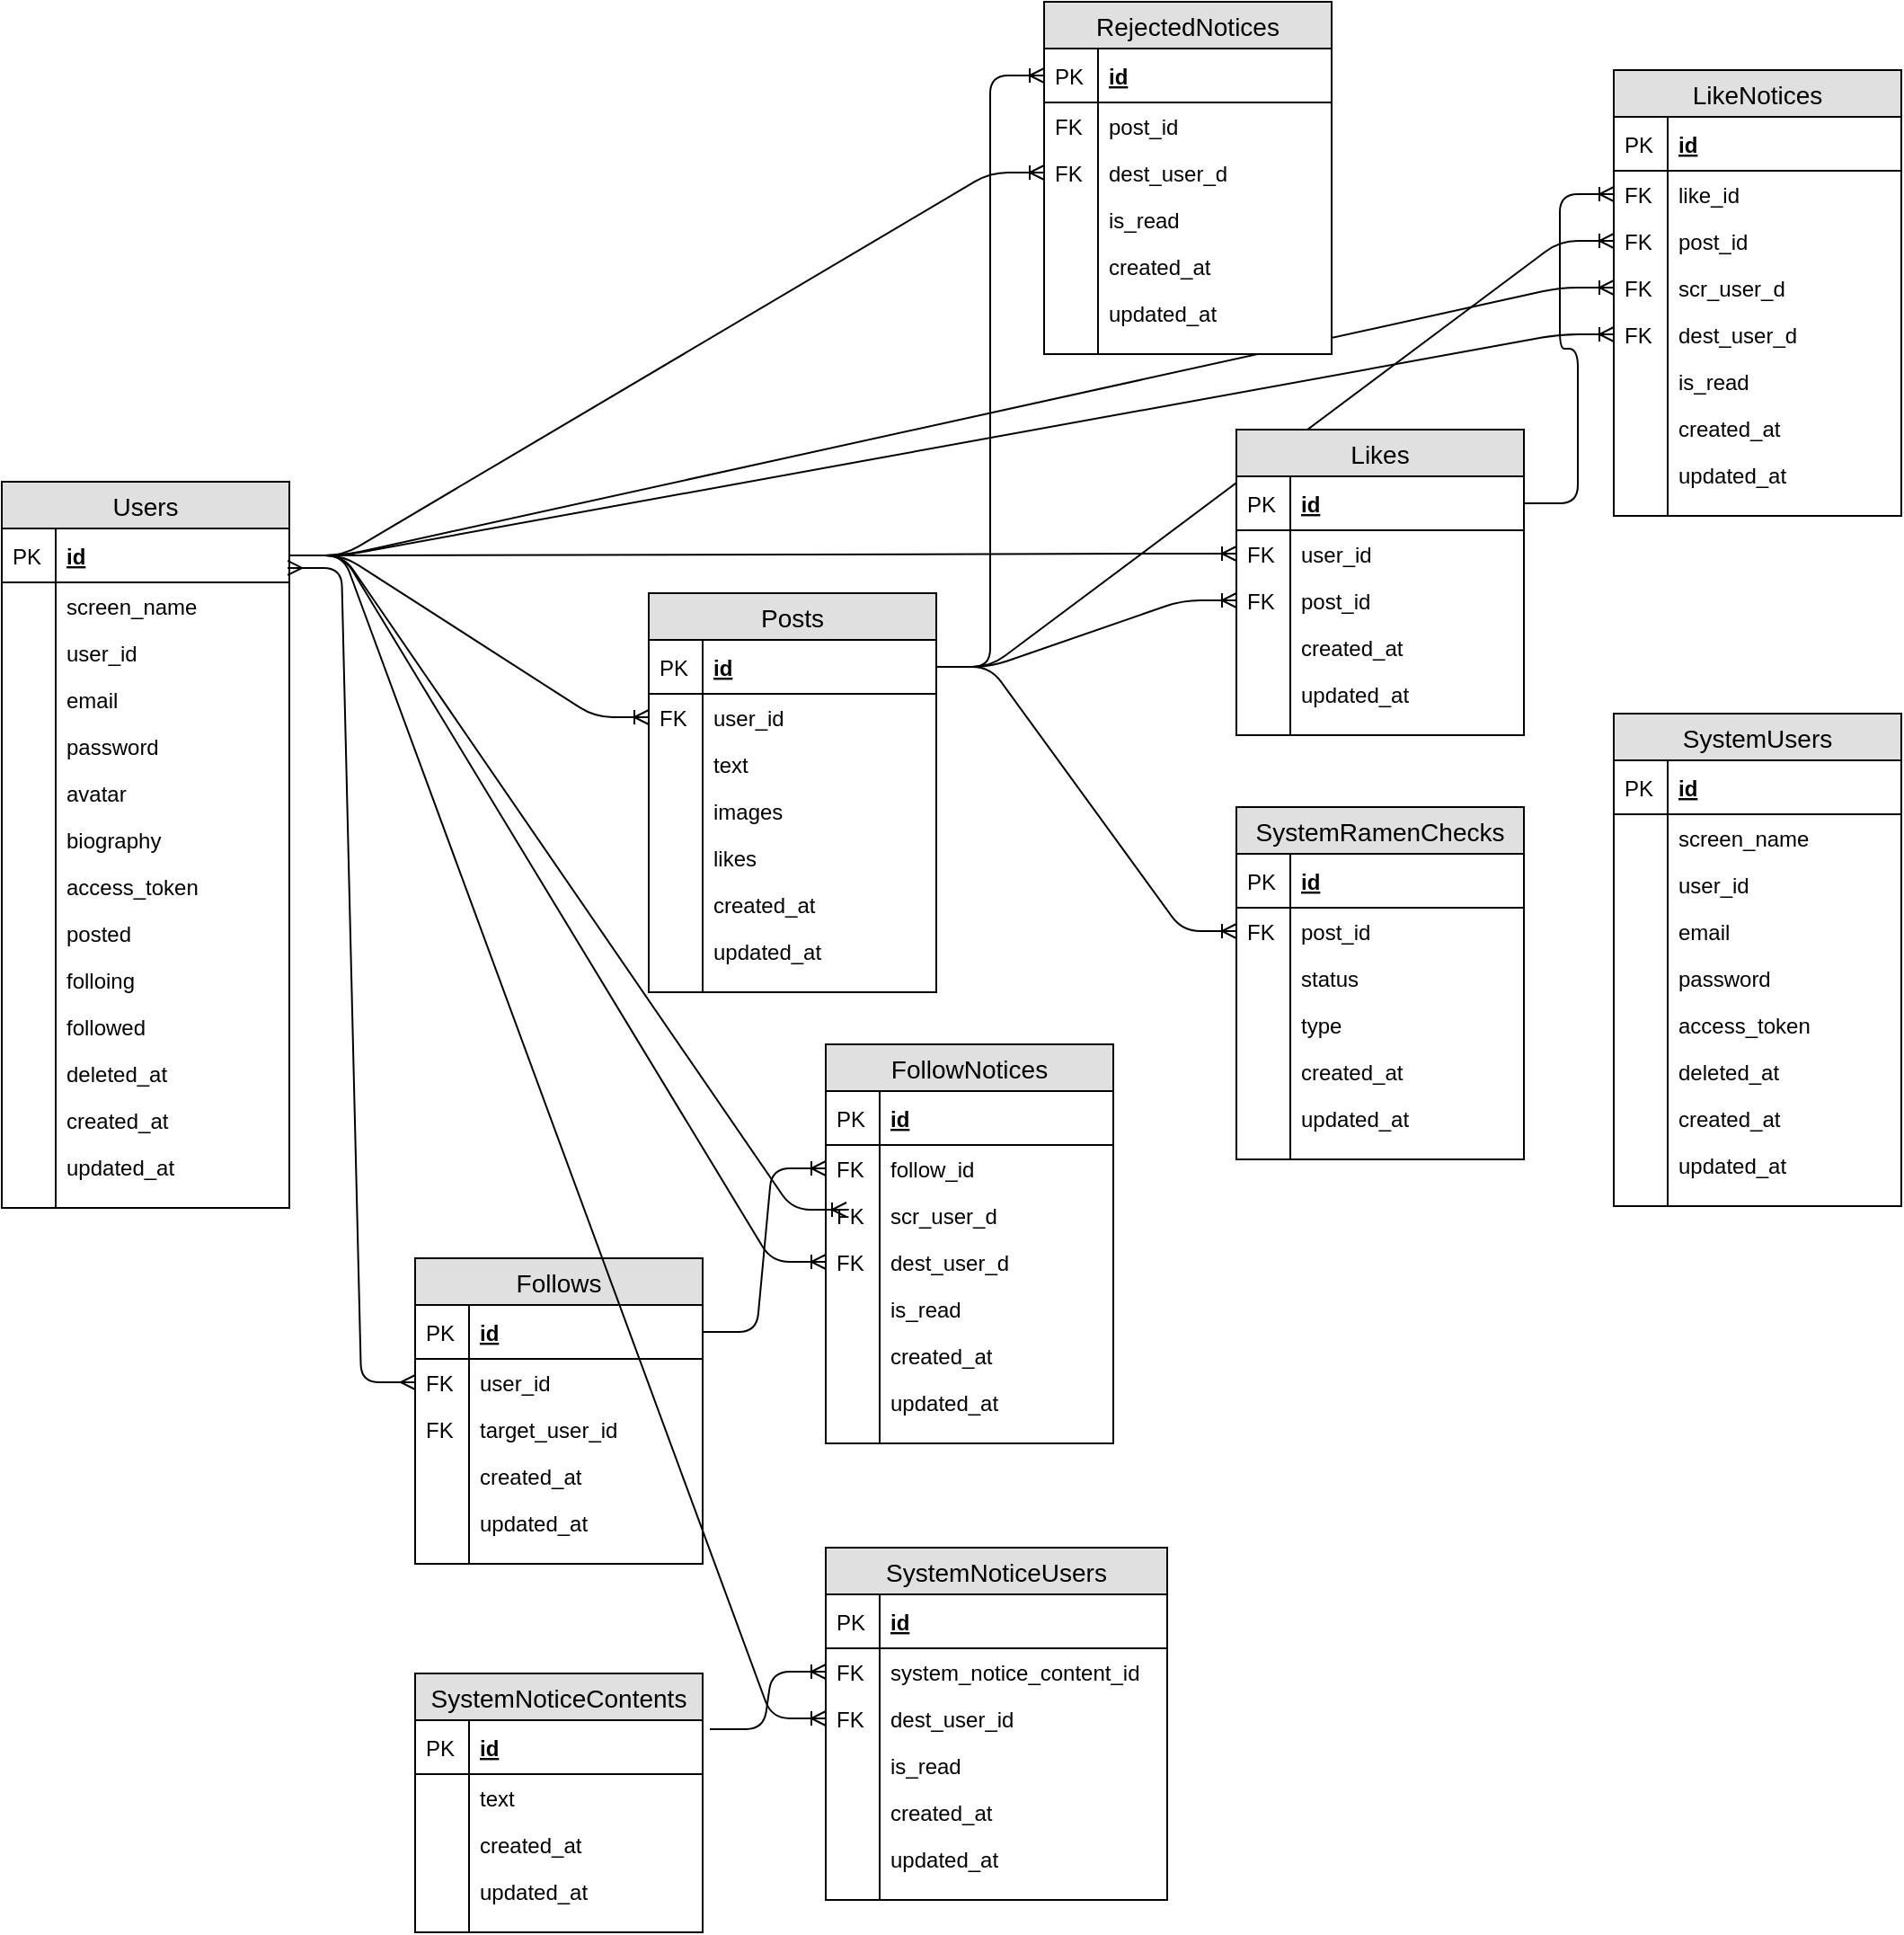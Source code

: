 <mxfile version="12.1.3" type="device" pages="1"><diagram id="52-p8HICVX7hDOIulTGm" name="Page-1"><mxGraphModel dx="2893" dy="2709" grid="1" gridSize="10" guides="1" tooltips="1" connect="1" arrows="1" fold="1" page="1" pageScale="1" pageWidth="827" pageHeight="1169" math="0" shadow="0"><root><mxCell id="0"/><mxCell id="1" parent="0"/><mxCell id="b--1Mi5Ea0OH1ran-J2r-1" value="Users" style="swimlane;fontStyle=0;childLayout=stackLayout;horizontal=1;startSize=26;fillColor=#e0e0e0;horizontalStack=0;resizeParent=1;resizeParentMax=0;resizeLast=0;collapsible=1;marginBottom=0;swimlaneFillColor=#ffffff;align=center;fontSize=14;" parent="1" vertex="1"><mxGeometry x="10" y="67" width="160" height="404" as="geometry"/></mxCell><mxCell id="b--1Mi5Ea0OH1ran-J2r-2" value="id" style="shape=partialRectangle;top=0;left=0;right=0;bottom=1;align=left;verticalAlign=middle;fillColor=none;spacingLeft=34;spacingRight=4;overflow=hidden;rotatable=0;points=[[0,0.5],[1,0.5]];portConstraint=eastwest;dropTarget=0;fontStyle=5;fontSize=12;" parent="b--1Mi5Ea0OH1ran-J2r-1" vertex="1"><mxGeometry y="26" width="160" height="30" as="geometry"/></mxCell><mxCell id="b--1Mi5Ea0OH1ran-J2r-3" value="PK" style="shape=partialRectangle;top=0;left=0;bottom=0;fillColor=none;align=left;verticalAlign=middle;spacingLeft=4;spacingRight=4;overflow=hidden;rotatable=0;points=[];portConstraint=eastwest;part=1;fontSize=12;" parent="b--1Mi5Ea0OH1ran-J2r-2" vertex="1" connectable="0"><mxGeometry width="30" height="30" as="geometry"/></mxCell><mxCell id="b--1Mi5Ea0OH1ran-J2r-4" value="screen_name" style="shape=partialRectangle;top=0;left=0;right=0;bottom=0;align=left;verticalAlign=top;fillColor=none;spacingLeft=34;spacingRight=4;overflow=hidden;rotatable=0;points=[[0,0.5],[1,0.5]];portConstraint=eastwest;dropTarget=0;fontSize=12;" parent="b--1Mi5Ea0OH1ran-J2r-1" vertex="1"><mxGeometry y="56" width="160" height="26" as="geometry"/></mxCell><mxCell id="b--1Mi5Ea0OH1ran-J2r-5" value="" style="shape=partialRectangle;top=0;left=0;bottom=0;fillColor=none;align=left;verticalAlign=top;spacingLeft=4;spacingRight=4;overflow=hidden;rotatable=0;points=[];portConstraint=eastwest;part=1;fontSize=12;" parent="b--1Mi5Ea0OH1ran-J2r-4" vertex="1" connectable="0"><mxGeometry width="30" height="26" as="geometry"/></mxCell><mxCell id="b--1Mi5Ea0OH1ran-J2r-6" value="user_id" style="shape=partialRectangle;top=0;left=0;right=0;bottom=0;align=left;verticalAlign=top;fillColor=none;spacingLeft=34;spacingRight=4;overflow=hidden;rotatable=0;points=[[0,0.5],[1,0.5]];portConstraint=eastwest;dropTarget=0;fontSize=12;" parent="b--1Mi5Ea0OH1ran-J2r-1" vertex="1"><mxGeometry y="82" width="160" height="26" as="geometry"/></mxCell><mxCell id="b--1Mi5Ea0OH1ran-J2r-7" value="" style="shape=partialRectangle;top=0;left=0;bottom=0;fillColor=none;align=left;verticalAlign=top;spacingLeft=4;spacingRight=4;overflow=hidden;rotatable=0;points=[];portConstraint=eastwest;part=1;fontSize=12;" parent="b--1Mi5Ea0OH1ran-J2r-6" vertex="1" connectable="0"><mxGeometry width="30" height="26" as="geometry"/></mxCell><mxCell id="b--1Mi5Ea0OH1ran-J2r-8" value="email" style="shape=partialRectangle;top=0;left=0;right=0;bottom=0;align=left;verticalAlign=top;fillColor=none;spacingLeft=34;spacingRight=4;overflow=hidden;rotatable=0;points=[[0,0.5],[1,0.5]];portConstraint=eastwest;dropTarget=0;fontSize=12;" parent="b--1Mi5Ea0OH1ran-J2r-1" vertex="1"><mxGeometry y="108" width="160" height="26" as="geometry"/></mxCell><mxCell id="b--1Mi5Ea0OH1ran-J2r-9" value="" style="shape=partialRectangle;top=0;left=0;bottom=0;fillColor=none;align=left;verticalAlign=top;spacingLeft=4;spacingRight=4;overflow=hidden;rotatable=0;points=[];portConstraint=eastwest;part=1;fontSize=12;" parent="b--1Mi5Ea0OH1ran-J2r-8" vertex="1" connectable="0"><mxGeometry width="30" height="26" as="geometry"/></mxCell><mxCell id="b--1Mi5Ea0OH1ran-J2r-12" value="password" style="shape=partialRectangle;top=0;left=0;right=0;bottom=0;align=left;verticalAlign=top;fillColor=none;spacingLeft=34;spacingRight=4;overflow=hidden;rotatable=0;points=[[0,0.5],[1,0.5]];portConstraint=eastwest;dropTarget=0;fontSize=12;" parent="b--1Mi5Ea0OH1ran-J2r-1" vertex="1"><mxGeometry y="134" width="160" height="26" as="geometry"/></mxCell><mxCell id="b--1Mi5Ea0OH1ran-J2r-13" value="" style="shape=partialRectangle;top=0;left=0;bottom=0;fillColor=none;align=left;verticalAlign=top;spacingLeft=4;spacingRight=4;overflow=hidden;rotatable=0;points=[];portConstraint=eastwest;part=1;fontSize=12;" parent="b--1Mi5Ea0OH1ran-J2r-12" vertex="1" connectable="0"><mxGeometry width="30" height="26" as="geometry"/></mxCell><mxCell id="b--1Mi5Ea0OH1ran-J2r-18" value="avatar" style="shape=partialRectangle;top=0;left=0;right=0;bottom=0;align=left;verticalAlign=top;fillColor=none;spacingLeft=34;spacingRight=4;overflow=hidden;rotatable=0;points=[[0,0.5],[1,0.5]];portConstraint=eastwest;dropTarget=0;fontSize=12;" parent="b--1Mi5Ea0OH1ran-J2r-1" vertex="1"><mxGeometry y="160" width="160" height="26" as="geometry"/></mxCell><mxCell id="b--1Mi5Ea0OH1ran-J2r-19" value="" style="shape=partialRectangle;top=0;left=0;bottom=0;fillColor=none;align=left;verticalAlign=top;spacingLeft=4;spacingRight=4;overflow=hidden;rotatable=0;points=[];portConstraint=eastwest;part=1;fontSize=12;" parent="b--1Mi5Ea0OH1ran-J2r-18" vertex="1" connectable="0"><mxGeometry width="30" height="26" as="geometry"/></mxCell><mxCell id="b--1Mi5Ea0OH1ran-J2r-20" value="biography" style="shape=partialRectangle;top=0;left=0;right=0;bottom=0;align=left;verticalAlign=top;fillColor=none;spacingLeft=34;spacingRight=4;overflow=hidden;rotatable=0;points=[[0,0.5],[1,0.5]];portConstraint=eastwest;dropTarget=0;fontSize=12;" parent="b--1Mi5Ea0OH1ran-J2r-1" vertex="1"><mxGeometry y="186" width="160" height="26" as="geometry"/></mxCell><mxCell id="b--1Mi5Ea0OH1ran-J2r-21" value="" style="shape=partialRectangle;top=0;left=0;bottom=0;fillColor=none;align=left;verticalAlign=top;spacingLeft=4;spacingRight=4;overflow=hidden;rotatable=0;points=[];portConstraint=eastwest;part=1;fontSize=12;" parent="b--1Mi5Ea0OH1ran-J2r-20" vertex="1" connectable="0"><mxGeometry width="30" height="26" as="geometry"/></mxCell><mxCell id="BKdv7ssC3z76ObcOqfFI-1" value="access_token" style="shape=partialRectangle;top=0;left=0;right=0;bottom=0;align=left;verticalAlign=top;fillColor=none;spacingLeft=34;spacingRight=4;overflow=hidden;rotatable=0;points=[[0,0.5],[1,0.5]];portConstraint=eastwest;dropTarget=0;fontSize=12;" parent="b--1Mi5Ea0OH1ran-J2r-1" vertex="1"><mxGeometry y="212" width="160" height="26" as="geometry"/></mxCell><mxCell id="BKdv7ssC3z76ObcOqfFI-2" value="" style="shape=partialRectangle;top=0;left=0;bottom=0;fillColor=none;align=left;verticalAlign=top;spacingLeft=4;spacingRight=4;overflow=hidden;rotatable=0;points=[];portConstraint=eastwest;part=1;fontSize=12;" parent="BKdv7ssC3z76ObcOqfFI-1" vertex="1" connectable="0"><mxGeometry width="30" height="26" as="geometry"/></mxCell><mxCell id="BKdv7ssC3z76ObcOqfFI-3" value="posted" style="shape=partialRectangle;top=0;left=0;right=0;bottom=0;align=left;verticalAlign=top;fillColor=none;spacingLeft=34;spacingRight=4;overflow=hidden;rotatable=0;points=[[0,0.5],[1,0.5]];portConstraint=eastwest;dropTarget=0;fontSize=12;" parent="b--1Mi5Ea0OH1ran-J2r-1" vertex="1"><mxGeometry y="238" width="160" height="26" as="geometry"/></mxCell><mxCell id="BKdv7ssC3z76ObcOqfFI-4" value="" style="shape=partialRectangle;top=0;left=0;bottom=0;fillColor=none;align=left;verticalAlign=top;spacingLeft=4;spacingRight=4;overflow=hidden;rotatable=0;points=[];portConstraint=eastwest;part=1;fontSize=12;" parent="BKdv7ssC3z76ObcOqfFI-3" vertex="1" connectable="0"><mxGeometry width="30" height="26" as="geometry"/></mxCell><mxCell id="BKdv7ssC3z76ObcOqfFI-5" value="folloing" style="shape=partialRectangle;top=0;left=0;right=0;bottom=0;align=left;verticalAlign=top;fillColor=none;spacingLeft=34;spacingRight=4;overflow=hidden;rotatable=0;points=[[0,0.5],[1,0.5]];portConstraint=eastwest;dropTarget=0;fontSize=12;" parent="b--1Mi5Ea0OH1ran-J2r-1" vertex="1"><mxGeometry y="264" width="160" height="26" as="geometry"/></mxCell><mxCell id="BKdv7ssC3z76ObcOqfFI-6" value="" style="shape=partialRectangle;top=0;left=0;bottom=0;fillColor=none;align=left;verticalAlign=top;spacingLeft=4;spacingRight=4;overflow=hidden;rotatable=0;points=[];portConstraint=eastwest;part=1;fontSize=12;" parent="BKdv7ssC3z76ObcOqfFI-5" vertex="1" connectable="0"><mxGeometry width="30" height="26" as="geometry"/></mxCell><mxCell id="BKdv7ssC3z76ObcOqfFI-7" value="followed" style="shape=partialRectangle;top=0;left=0;right=0;bottom=0;align=left;verticalAlign=top;fillColor=none;spacingLeft=34;spacingRight=4;overflow=hidden;rotatable=0;points=[[0,0.5],[1,0.5]];portConstraint=eastwest;dropTarget=0;fontSize=12;" parent="b--1Mi5Ea0OH1ran-J2r-1" vertex="1"><mxGeometry y="290" width="160" height="26" as="geometry"/></mxCell><mxCell id="BKdv7ssC3z76ObcOqfFI-8" value="" style="shape=partialRectangle;top=0;left=0;bottom=0;fillColor=none;align=left;verticalAlign=top;spacingLeft=4;spacingRight=4;overflow=hidden;rotatable=0;points=[];portConstraint=eastwest;part=1;fontSize=12;" parent="BKdv7ssC3z76ObcOqfFI-7" vertex="1" connectable="0"><mxGeometry width="30" height="26" as="geometry"/></mxCell><mxCell id="b--1Mi5Ea0OH1ran-J2r-16" value="deleted_at" style="shape=partialRectangle;top=0;left=0;right=0;bottom=0;align=left;verticalAlign=top;fillColor=none;spacingLeft=34;spacingRight=4;overflow=hidden;rotatable=0;points=[[0,0.5],[1,0.5]];portConstraint=eastwest;dropTarget=0;fontSize=12;" parent="b--1Mi5Ea0OH1ran-J2r-1" vertex="1"><mxGeometry y="316" width="160" height="26" as="geometry"/></mxCell><mxCell id="b--1Mi5Ea0OH1ran-J2r-17" value="" style="shape=partialRectangle;top=0;left=0;bottom=0;fillColor=none;align=left;verticalAlign=top;spacingLeft=4;spacingRight=4;overflow=hidden;rotatable=0;points=[];portConstraint=eastwest;part=1;fontSize=12;" parent="b--1Mi5Ea0OH1ran-J2r-16" vertex="1" connectable="0"><mxGeometry width="30" height="26" as="geometry"/></mxCell><mxCell id="b--1Mi5Ea0OH1ran-J2r-22" value="created_at" style="shape=partialRectangle;top=0;left=0;right=0;bottom=0;align=left;verticalAlign=top;fillColor=none;spacingLeft=34;spacingRight=4;overflow=hidden;rotatable=0;points=[[0,0.5],[1,0.5]];portConstraint=eastwest;dropTarget=0;fontSize=12;" parent="b--1Mi5Ea0OH1ran-J2r-1" vertex="1"><mxGeometry y="342" width="160" height="26" as="geometry"/></mxCell><mxCell id="b--1Mi5Ea0OH1ran-J2r-23" value="" style="shape=partialRectangle;top=0;left=0;bottom=0;fillColor=none;align=left;verticalAlign=top;spacingLeft=4;spacingRight=4;overflow=hidden;rotatable=0;points=[];portConstraint=eastwest;part=1;fontSize=12;" parent="b--1Mi5Ea0OH1ran-J2r-22" vertex="1" connectable="0"><mxGeometry width="30" height="26" as="geometry"/></mxCell><mxCell id="b--1Mi5Ea0OH1ran-J2r-24" value="updated_at" style="shape=partialRectangle;top=0;left=0;right=0;bottom=0;align=left;verticalAlign=top;fillColor=none;spacingLeft=34;spacingRight=4;overflow=hidden;rotatable=0;points=[[0,0.5],[1,0.5]];portConstraint=eastwest;dropTarget=0;fontSize=12;" parent="b--1Mi5Ea0OH1ran-J2r-1" vertex="1"><mxGeometry y="368" width="160" height="26" as="geometry"/></mxCell><mxCell id="b--1Mi5Ea0OH1ran-J2r-25" value="" style="shape=partialRectangle;top=0;left=0;bottom=0;fillColor=none;align=left;verticalAlign=top;spacingLeft=4;spacingRight=4;overflow=hidden;rotatable=0;points=[];portConstraint=eastwest;part=1;fontSize=12;" parent="b--1Mi5Ea0OH1ran-J2r-24" vertex="1" connectable="0"><mxGeometry width="30" height="26" as="geometry"/></mxCell><mxCell id="b--1Mi5Ea0OH1ran-J2r-10" value="" style="shape=partialRectangle;top=0;left=0;right=0;bottom=0;align=left;verticalAlign=top;fillColor=none;spacingLeft=34;spacingRight=4;overflow=hidden;rotatable=0;points=[[0,0.5],[1,0.5]];portConstraint=eastwest;dropTarget=0;fontSize=12;" parent="b--1Mi5Ea0OH1ran-J2r-1" vertex="1"><mxGeometry y="394" width="160" height="10" as="geometry"/></mxCell><mxCell id="b--1Mi5Ea0OH1ran-J2r-11" value="" style="shape=partialRectangle;top=0;left=0;bottom=0;fillColor=none;align=left;verticalAlign=top;spacingLeft=4;spacingRight=4;overflow=hidden;rotatable=0;points=[];portConstraint=eastwest;part=1;fontSize=12;" parent="b--1Mi5Ea0OH1ran-J2r-10" vertex="1" connectable="0"><mxGeometry width="30" height="10" as="geometry"/></mxCell><mxCell id="b--1Mi5Ea0OH1ran-J2r-26" value="SystemUsers" style="swimlane;fontStyle=0;childLayout=stackLayout;horizontal=1;startSize=26;fillColor=#e0e0e0;horizontalStack=0;resizeParent=1;resizeParentMax=0;resizeLast=0;collapsible=1;marginBottom=0;swimlaneFillColor=#ffffff;align=center;fontSize=14;" parent="1" vertex="1"><mxGeometry x="907" y="196" width="160" height="274" as="geometry"/></mxCell><mxCell id="b--1Mi5Ea0OH1ran-J2r-27" value="id" style="shape=partialRectangle;top=0;left=0;right=0;bottom=1;align=left;verticalAlign=middle;fillColor=none;spacingLeft=34;spacingRight=4;overflow=hidden;rotatable=0;points=[[0,0.5],[1,0.5]];portConstraint=eastwest;dropTarget=0;fontStyle=5;fontSize=12;" parent="b--1Mi5Ea0OH1ran-J2r-26" vertex="1"><mxGeometry y="26" width="160" height="30" as="geometry"/></mxCell><mxCell id="b--1Mi5Ea0OH1ran-J2r-28" value="PK" style="shape=partialRectangle;top=0;left=0;bottom=0;fillColor=none;align=left;verticalAlign=middle;spacingLeft=4;spacingRight=4;overflow=hidden;rotatable=0;points=[];portConstraint=eastwest;part=1;fontSize=12;" parent="b--1Mi5Ea0OH1ran-J2r-27" vertex="1" connectable="0"><mxGeometry width="30" height="30" as="geometry"/></mxCell><mxCell id="b--1Mi5Ea0OH1ran-J2r-29" value="screen_name" style="shape=partialRectangle;top=0;left=0;right=0;bottom=0;align=left;verticalAlign=top;fillColor=none;spacingLeft=34;spacingRight=4;overflow=hidden;rotatable=0;points=[[0,0.5],[1,0.5]];portConstraint=eastwest;dropTarget=0;fontSize=12;" parent="b--1Mi5Ea0OH1ran-J2r-26" vertex="1"><mxGeometry y="56" width="160" height="26" as="geometry"/></mxCell><mxCell id="b--1Mi5Ea0OH1ran-J2r-30" value="" style="shape=partialRectangle;top=0;left=0;bottom=0;fillColor=none;align=left;verticalAlign=top;spacingLeft=4;spacingRight=4;overflow=hidden;rotatable=0;points=[];portConstraint=eastwest;part=1;fontSize=12;" parent="b--1Mi5Ea0OH1ran-J2r-29" vertex="1" connectable="0"><mxGeometry width="30" height="26" as="geometry"/></mxCell><mxCell id="b--1Mi5Ea0OH1ran-J2r-31" value="user_id" style="shape=partialRectangle;top=0;left=0;right=0;bottom=0;align=left;verticalAlign=top;fillColor=none;spacingLeft=34;spacingRight=4;overflow=hidden;rotatable=0;points=[[0,0.5],[1,0.5]];portConstraint=eastwest;dropTarget=0;fontSize=12;" parent="b--1Mi5Ea0OH1ran-J2r-26" vertex="1"><mxGeometry y="82" width="160" height="26" as="geometry"/></mxCell><mxCell id="b--1Mi5Ea0OH1ran-J2r-32" value="" style="shape=partialRectangle;top=0;left=0;bottom=0;fillColor=none;align=left;verticalAlign=top;spacingLeft=4;spacingRight=4;overflow=hidden;rotatable=0;points=[];portConstraint=eastwest;part=1;fontSize=12;" parent="b--1Mi5Ea0OH1ran-J2r-31" vertex="1" connectable="0"><mxGeometry width="30" height="26" as="geometry"/></mxCell><mxCell id="b--1Mi5Ea0OH1ran-J2r-33" value="email" style="shape=partialRectangle;top=0;left=0;right=0;bottom=0;align=left;verticalAlign=top;fillColor=none;spacingLeft=34;spacingRight=4;overflow=hidden;rotatable=0;points=[[0,0.5],[1,0.5]];portConstraint=eastwest;dropTarget=0;fontSize=12;" parent="b--1Mi5Ea0OH1ran-J2r-26" vertex="1"><mxGeometry y="108" width="160" height="26" as="geometry"/></mxCell><mxCell id="b--1Mi5Ea0OH1ran-J2r-34" value="" style="shape=partialRectangle;top=0;left=0;bottom=0;fillColor=none;align=left;verticalAlign=top;spacingLeft=4;spacingRight=4;overflow=hidden;rotatable=0;points=[];portConstraint=eastwest;part=1;fontSize=12;" parent="b--1Mi5Ea0OH1ran-J2r-33" vertex="1" connectable="0"><mxGeometry width="30" height="26" as="geometry"/></mxCell><mxCell id="b--1Mi5Ea0OH1ran-J2r-35" value="password" style="shape=partialRectangle;top=0;left=0;right=0;bottom=0;align=left;verticalAlign=top;fillColor=none;spacingLeft=34;spacingRight=4;overflow=hidden;rotatable=0;points=[[0,0.5],[1,0.5]];portConstraint=eastwest;dropTarget=0;fontSize=12;" parent="b--1Mi5Ea0OH1ran-J2r-26" vertex="1"><mxGeometry y="134" width="160" height="26" as="geometry"/></mxCell><mxCell id="b--1Mi5Ea0OH1ran-J2r-36" value="" style="shape=partialRectangle;top=0;left=0;bottom=0;fillColor=none;align=left;verticalAlign=top;spacingLeft=4;spacingRight=4;overflow=hidden;rotatable=0;points=[];portConstraint=eastwest;part=1;fontSize=12;" parent="b--1Mi5Ea0OH1ran-J2r-35" vertex="1" connectable="0"><mxGeometry width="30" height="26" as="geometry"/></mxCell><mxCell id="b--1Mi5Ea0OH1ran-J2r-41" value="access_token" style="shape=partialRectangle;top=0;left=0;right=0;bottom=0;align=left;verticalAlign=top;fillColor=none;spacingLeft=34;spacingRight=4;overflow=hidden;rotatable=0;points=[[0,0.5],[1,0.5]];portConstraint=eastwest;dropTarget=0;fontSize=12;" parent="b--1Mi5Ea0OH1ran-J2r-26" vertex="1"><mxGeometry y="160" width="160" height="26" as="geometry"/></mxCell><mxCell id="b--1Mi5Ea0OH1ran-J2r-42" value="" style="shape=partialRectangle;top=0;left=0;bottom=0;fillColor=none;align=left;verticalAlign=top;spacingLeft=4;spacingRight=4;overflow=hidden;rotatable=0;points=[];portConstraint=eastwest;part=1;fontSize=12;" parent="b--1Mi5Ea0OH1ran-J2r-41" vertex="1" connectable="0"><mxGeometry width="30" height="26" as="geometry"/></mxCell><mxCell id="b--1Mi5Ea0OH1ran-J2r-43" value="deleted_at" style="shape=partialRectangle;top=0;left=0;right=0;bottom=0;align=left;verticalAlign=top;fillColor=none;spacingLeft=34;spacingRight=4;overflow=hidden;rotatable=0;points=[[0,0.5],[1,0.5]];portConstraint=eastwest;dropTarget=0;fontSize=12;" parent="b--1Mi5Ea0OH1ran-J2r-26" vertex="1"><mxGeometry y="186" width="160" height="26" as="geometry"/></mxCell><mxCell id="b--1Mi5Ea0OH1ran-J2r-44" value="" style="shape=partialRectangle;top=0;left=0;bottom=0;fillColor=none;align=left;verticalAlign=top;spacingLeft=4;spacingRight=4;overflow=hidden;rotatable=0;points=[];portConstraint=eastwest;part=1;fontSize=12;" parent="b--1Mi5Ea0OH1ran-J2r-43" vertex="1" connectable="0"><mxGeometry width="30" height="26" as="geometry"/></mxCell><mxCell id="b--1Mi5Ea0OH1ran-J2r-45" value="created_at" style="shape=partialRectangle;top=0;left=0;right=0;bottom=0;align=left;verticalAlign=top;fillColor=none;spacingLeft=34;spacingRight=4;overflow=hidden;rotatable=0;points=[[0,0.5],[1,0.5]];portConstraint=eastwest;dropTarget=0;fontSize=12;" parent="b--1Mi5Ea0OH1ran-J2r-26" vertex="1"><mxGeometry y="212" width="160" height="26" as="geometry"/></mxCell><mxCell id="b--1Mi5Ea0OH1ran-J2r-46" value="" style="shape=partialRectangle;top=0;left=0;bottom=0;fillColor=none;align=left;verticalAlign=top;spacingLeft=4;spacingRight=4;overflow=hidden;rotatable=0;points=[];portConstraint=eastwest;part=1;fontSize=12;" parent="b--1Mi5Ea0OH1ran-J2r-45" vertex="1" connectable="0"><mxGeometry width="30" height="26" as="geometry"/></mxCell><mxCell id="b--1Mi5Ea0OH1ran-J2r-49" value="updated_at" style="shape=partialRectangle;top=0;left=0;right=0;bottom=0;align=left;verticalAlign=top;fillColor=none;spacingLeft=34;spacingRight=4;overflow=hidden;rotatable=0;points=[[0,0.5],[1,0.5]];portConstraint=eastwest;dropTarget=0;fontSize=12;" parent="b--1Mi5Ea0OH1ran-J2r-26" vertex="1"><mxGeometry y="238" width="160" height="26" as="geometry"/></mxCell><mxCell id="b--1Mi5Ea0OH1ran-J2r-50" value="" style="shape=partialRectangle;top=0;left=0;bottom=0;fillColor=none;align=left;verticalAlign=top;spacingLeft=4;spacingRight=4;overflow=hidden;rotatable=0;points=[];portConstraint=eastwest;part=1;fontSize=12;" parent="b--1Mi5Ea0OH1ran-J2r-49" vertex="1" connectable="0"><mxGeometry width="30" height="26" as="geometry"/></mxCell><mxCell id="b--1Mi5Ea0OH1ran-J2r-47" value="" style="shape=partialRectangle;top=0;left=0;right=0;bottom=0;align=left;verticalAlign=top;fillColor=none;spacingLeft=34;spacingRight=4;overflow=hidden;rotatable=0;points=[[0,0.5],[1,0.5]];portConstraint=eastwest;dropTarget=0;fontSize=12;" parent="b--1Mi5Ea0OH1ran-J2r-26" vertex="1"><mxGeometry y="264" width="160" height="10" as="geometry"/></mxCell><mxCell id="b--1Mi5Ea0OH1ran-J2r-48" value="" style="shape=partialRectangle;top=0;left=0;bottom=0;fillColor=none;align=left;verticalAlign=top;spacingLeft=4;spacingRight=4;overflow=hidden;rotatable=0;points=[];portConstraint=eastwest;part=1;fontSize=12;" parent="b--1Mi5Ea0OH1ran-J2r-47" vertex="1" connectable="0"><mxGeometry width="30" height="10" as="geometry"/></mxCell><mxCell id="b--1Mi5Ea0OH1ran-J2r-55" value="Posts" style="swimlane;fontStyle=0;childLayout=stackLayout;horizontal=1;startSize=26;fillColor=#e0e0e0;horizontalStack=0;resizeParent=1;resizeParentMax=0;resizeLast=0;collapsible=1;marginBottom=0;swimlaneFillColor=#ffffff;align=center;fontSize=14;" parent="1" vertex="1"><mxGeometry x="370" y="129" width="160" height="222" as="geometry"/></mxCell><mxCell id="b--1Mi5Ea0OH1ran-J2r-56" value="id" style="shape=partialRectangle;top=0;left=0;right=0;bottom=1;align=left;verticalAlign=middle;fillColor=none;spacingLeft=34;spacingRight=4;overflow=hidden;rotatable=0;points=[[0,0.5],[1,0.5]];portConstraint=eastwest;dropTarget=0;fontStyle=5;fontSize=12;" parent="b--1Mi5Ea0OH1ran-J2r-55" vertex="1"><mxGeometry y="26" width="160" height="30" as="geometry"/></mxCell><mxCell id="b--1Mi5Ea0OH1ran-J2r-57" value="PK" style="shape=partialRectangle;top=0;left=0;bottom=0;fillColor=none;align=left;verticalAlign=middle;spacingLeft=4;spacingRight=4;overflow=hidden;rotatable=0;points=[];portConstraint=eastwest;part=1;fontSize=12;" parent="b--1Mi5Ea0OH1ran-J2r-56" vertex="1" connectable="0"><mxGeometry width="30" height="30" as="geometry"/></mxCell><mxCell id="b--1Mi5Ea0OH1ran-J2r-58" value="user_id" style="shape=partialRectangle;top=0;left=0;right=0;bottom=0;align=left;verticalAlign=top;fillColor=none;spacingLeft=34;spacingRight=4;overflow=hidden;rotatable=0;points=[[0,0.5],[1,0.5]];portConstraint=eastwest;dropTarget=0;fontSize=12;" parent="b--1Mi5Ea0OH1ran-J2r-55" vertex="1"><mxGeometry y="56" width="160" height="26" as="geometry"/></mxCell><mxCell id="b--1Mi5Ea0OH1ran-J2r-59" value="FK" style="shape=partialRectangle;top=0;left=0;bottom=0;fillColor=none;align=left;verticalAlign=top;spacingLeft=4;spacingRight=4;overflow=hidden;rotatable=0;points=[];portConstraint=eastwest;part=1;fontSize=12;" parent="b--1Mi5Ea0OH1ran-J2r-58" vertex="1" connectable="0"><mxGeometry width="30" height="26" as="geometry"/></mxCell><mxCell id="b--1Mi5Ea0OH1ran-J2r-60" value="text" style="shape=partialRectangle;top=0;left=0;right=0;bottom=0;align=left;verticalAlign=top;fillColor=none;spacingLeft=34;spacingRight=4;overflow=hidden;rotatable=0;points=[[0,0.5],[1,0.5]];portConstraint=eastwest;dropTarget=0;fontSize=12;" parent="b--1Mi5Ea0OH1ran-J2r-55" vertex="1"><mxGeometry y="82" width="160" height="26" as="geometry"/></mxCell><mxCell id="b--1Mi5Ea0OH1ran-J2r-61" value="" style="shape=partialRectangle;top=0;left=0;bottom=0;fillColor=none;align=left;verticalAlign=top;spacingLeft=4;spacingRight=4;overflow=hidden;rotatable=0;points=[];portConstraint=eastwest;part=1;fontSize=12;" parent="b--1Mi5Ea0OH1ran-J2r-60" vertex="1" connectable="0"><mxGeometry width="30" height="26" as="geometry"/></mxCell><mxCell id="b--1Mi5Ea0OH1ran-J2r-62" value="images" style="shape=partialRectangle;top=0;left=0;right=0;bottom=0;align=left;verticalAlign=top;fillColor=none;spacingLeft=34;spacingRight=4;overflow=hidden;rotatable=0;points=[[0,0.5],[1,0.5]];portConstraint=eastwest;dropTarget=0;fontSize=12;" parent="b--1Mi5Ea0OH1ran-J2r-55" vertex="1"><mxGeometry y="108" width="160" height="26" as="geometry"/></mxCell><mxCell id="b--1Mi5Ea0OH1ran-J2r-63" value="" style="shape=partialRectangle;top=0;left=0;bottom=0;fillColor=none;align=left;verticalAlign=top;spacingLeft=4;spacingRight=4;overflow=hidden;rotatable=0;points=[];portConstraint=eastwest;part=1;fontSize=12;" parent="b--1Mi5Ea0OH1ran-J2r-62" vertex="1" connectable="0"><mxGeometry width="30" height="26" as="geometry"/></mxCell><mxCell id="BKdv7ssC3z76ObcOqfFI-9" value="likes" style="shape=partialRectangle;top=0;left=0;right=0;bottom=0;align=left;verticalAlign=top;fillColor=none;spacingLeft=34;spacingRight=4;overflow=hidden;rotatable=0;points=[[0,0.5],[1,0.5]];portConstraint=eastwest;dropTarget=0;fontSize=12;" parent="b--1Mi5Ea0OH1ran-J2r-55" vertex="1"><mxGeometry y="134" width="160" height="26" as="geometry"/></mxCell><mxCell id="BKdv7ssC3z76ObcOqfFI-10" value="" style="shape=partialRectangle;top=0;left=0;bottom=0;fillColor=none;align=left;verticalAlign=top;spacingLeft=4;spacingRight=4;overflow=hidden;rotatable=0;points=[];portConstraint=eastwest;part=1;fontSize=12;" parent="BKdv7ssC3z76ObcOqfFI-9" vertex="1" connectable="0"><mxGeometry width="30" height="26" as="geometry"/></mxCell><mxCell id="b--1Mi5Ea0OH1ran-J2r-70" value="created_at" style="shape=partialRectangle;top=0;left=0;right=0;bottom=0;align=left;verticalAlign=top;fillColor=none;spacingLeft=34;spacingRight=4;overflow=hidden;rotatable=0;points=[[0,0.5],[1,0.5]];portConstraint=eastwest;dropTarget=0;fontSize=12;" parent="b--1Mi5Ea0OH1ran-J2r-55" vertex="1"><mxGeometry y="160" width="160" height="26" as="geometry"/></mxCell><mxCell id="b--1Mi5Ea0OH1ran-J2r-71" value="" style="shape=partialRectangle;top=0;left=0;bottom=0;fillColor=none;align=left;verticalAlign=top;spacingLeft=4;spacingRight=4;overflow=hidden;rotatable=0;points=[];portConstraint=eastwest;part=1;fontSize=12;" parent="b--1Mi5Ea0OH1ran-J2r-70" vertex="1" connectable="0"><mxGeometry width="30" height="26" as="geometry"/></mxCell><mxCell id="b--1Mi5Ea0OH1ran-J2r-68" value="updated_at" style="shape=partialRectangle;top=0;left=0;right=0;bottom=0;align=left;verticalAlign=top;fillColor=none;spacingLeft=34;spacingRight=4;overflow=hidden;rotatable=0;points=[[0,0.5],[1,0.5]];portConstraint=eastwest;dropTarget=0;fontSize=12;" parent="b--1Mi5Ea0OH1ran-J2r-55" vertex="1"><mxGeometry y="186" width="160" height="26" as="geometry"/></mxCell><mxCell id="b--1Mi5Ea0OH1ran-J2r-69" value="" style="shape=partialRectangle;top=0;left=0;bottom=0;fillColor=none;align=left;verticalAlign=top;spacingLeft=4;spacingRight=4;overflow=hidden;rotatable=0;points=[];portConstraint=eastwest;part=1;fontSize=12;" parent="b--1Mi5Ea0OH1ran-J2r-68" vertex="1" connectable="0"><mxGeometry width="30" height="26" as="geometry"/></mxCell><mxCell id="b--1Mi5Ea0OH1ran-J2r-64" value="" style="shape=partialRectangle;top=0;left=0;right=0;bottom=0;align=left;verticalAlign=top;fillColor=none;spacingLeft=34;spacingRight=4;overflow=hidden;rotatable=0;points=[[0,0.5],[1,0.5]];portConstraint=eastwest;dropTarget=0;fontSize=12;" parent="b--1Mi5Ea0OH1ran-J2r-55" vertex="1"><mxGeometry y="212" width="160" height="10" as="geometry"/></mxCell><mxCell id="b--1Mi5Ea0OH1ran-J2r-65" value="" style="shape=partialRectangle;top=0;left=0;bottom=0;fillColor=none;align=left;verticalAlign=top;spacingLeft=4;spacingRight=4;overflow=hidden;rotatable=0;points=[];portConstraint=eastwest;part=1;fontSize=12;" parent="b--1Mi5Ea0OH1ran-J2r-64" vertex="1" connectable="0"><mxGeometry width="30" height="10" as="geometry"/></mxCell><mxCell id="b--1Mi5Ea0OH1ran-J2r-72" value="Follows" style="swimlane;fontStyle=0;childLayout=stackLayout;horizontal=1;startSize=26;fillColor=#e0e0e0;horizontalStack=0;resizeParent=1;resizeParentMax=0;resizeLast=0;collapsible=1;marginBottom=0;swimlaneFillColor=#ffffff;align=center;fontSize=14;" parent="1" vertex="1"><mxGeometry x="240" y="499" width="160" height="170" as="geometry"/></mxCell><mxCell id="b--1Mi5Ea0OH1ran-J2r-73" value="id" style="shape=partialRectangle;top=0;left=0;right=0;bottom=1;align=left;verticalAlign=middle;fillColor=none;spacingLeft=34;spacingRight=4;overflow=hidden;rotatable=0;points=[[0,0.5],[1,0.5]];portConstraint=eastwest;dropTarget=0;fontStyle=5;fontSize=12;" parent="b--1Mi5Ea0OH1ran-J2r-72" vertex="1"><mxGeometry y="26" width="160" height="30" as="geometry"/></mxCell><mxCell id="b--1Mi5Ea0OH1ran-J2r-74" value="PK" style="shape=partialRectangle;top=0;left=0;bottom=0;fillColor=none;align=left;verticalAlign=middle;spacingLeft=4;spacingRight=4;overflow=hidden;rotatable=0;points=[];portConstraint=eastwest;part=1;fontSize=12;" parent="b--1Mi5Ea0OH1ran-J2r-73" vertex="1" connectable="0"><mxGeometry width="30" height="30" as="geometry"/></mxCell><mxCell id="b--1Mi5Ea0OH1ran-J2r-75" value="user_id" style="shape=partialRectangle;top=0;left=0;right=0;bottom=0;align=left;verticalAlign=top;fillColor=none;spacingLeft=34;spacingRight=4;overflow=hidden;rotatable=0;points=[[0,0.5],[1,0.5]];portConstraint=eastwest;dropTarget=0;fontSize=12;" parent="b--1Mi5Ea0OH1ran-J2r-72" vertex="1"><mxGeometry y="56" width="160" height="26" as="geometry"/></mxCell><mxCell id="b--1Mi5Ea0OH1ran-J2r-76" value="FK" style="shape=partialRectangle;top=0;left=0;bottom=0;fillColor=none;align=left;verticalAlign=top;spacingLeft=4;spacingRight=4;overflow=hidden;rotatable=0;points=[];portConstraint=eastwest;part=1;fontSize=12;" parent="b--1Mi5Ea0OH1ran-J2r-75" vertex="1" connectable="0"><mxGeometry width="30" height="26" as="geometry"/></mxCell><mxCell id="b--1Mi5Ea0OH1ran-J2r-77" value="target_user_id" style="shape=partialRectangle;top=0;left=0;right=0;bottom=0;align=left;verticalAlign=top;fillColor=none;spacingLeft=34;spacingRight=4;overflow=hidden;rotatable=0;points=[[0,0.5],[1,0.5]];portConstraint=eastwest;dropTarget=0;fontSize=12;" parent="b--1Mi5Ea0OH1ran-J2r-72" vertex="1"><mxGeometry y="82" width="160" height="26" as="geometry"/></mxCell><mxCell id="b--1Mi5Ea0OH1ran-J2r-78" value="FK" style="shape=partialRectangle;top=0;left=0;bottom=0;fillColor=none;align=left;verticalAlign=top;spacingLeft=4;spacingRight=4;overflow=hidden;rotatable=0;points=[];portConstraint=eastwest;part=1;fontSize=12;" parent="b--1Mi5Ea0OH1ran-J2r-77" vertex="1" connectable="0"><mxGeometry width="30" height="26" as="geometry"/></mxCell><mxCell id="b--1Mi5Ea0OH1ran-J2r-85" value="created_at" style="shape=partialRectangle;top=0;left=0;right=0;bottom=0;align=left;verticalAlign=top;fillColor=none;spacingLeft=34;spacingRight=4;overflow=hidden;rotatable=0;points=[[0,0.5],[1,0.5]];portConstraint=eastwest;dropTarget=0;fontSize=12;" parent="b--1Mi5Ea0OH1ran-J2r-72" vertex="1"><mxGeometry y="108" width="160" height="26" as="geometry"/></mxCell><mxCell id="b--1Mi5Ea0OH1ran-J2r-86" value="" style="shape=partialRectangle;top=0;left=0;bottom=0;fillColor=none;align=left;verticalAlign=top;spacingLeft=4;spacingRight=4;overflow=hidden;rotatable=0;points=[];portConstraint=eastwest;part=1;fontSize=12;" parent="b--1Mi5Ea0OH1ran-J2r-85" vertex="1" connectable="0"><mxGeometry width="30" height="26" as="geometry"/></mxCell><mxCell id="b--1Mi5Ea0OH1ran-J2r-79" value="updated_at" style="shape=partialRectangle;top=0;left=0;right=0;bottom=0;align=left;verticalAlign=top;fillColor=none;spacingLeft=34;spacingRight=4;overflow=hidden;rotatable=0;points=[[0,0.5],[1,0.5]];portConstraint=eastwest;dropTarget=0;fontSize=12;" parent="b--1Mi5Ea0OH1ran-J2r-72" vertex="1"><mxGeometry y="134" width="160" height="26" as="geometry"/></mxCell><mxCell id="b--1Mi5Ea0OH1ran-J2r-80" value="" style="shape=partialRectangle;top=0;left=0;bottom=0;fillColor=none;align=left;verticalAlign=top;spacingLeft=4;spacingRight=4;overflow=hidden;rotatable=0;points=[];portConstraint=eastwest;part=1;fontSize=12;" parent="b--1Mi5Ea0OH1ran-J2r-79" vertex="1" connectable="0"><mxGeometry width="30" height="26" as="geometry"/></mxCell><mxCell id="b--1Mi5Ea0OH1ran-J2r-81" value="" style="shape=partialRectangle;top=0;left=0;right=0;bottom=0;align=left;verticalAlign=top;fillColor=none;spacingLeft=34;spacingRight=4;overflow=hidden;rotatable=0;points=[[0,0.5],[1,0.5]];portConstraint=eastwest;dropTarget=0;fontSize=12;" parent="b--1Mi5Ea0OH1ran-J2r-72" vertex="1"><mxGeometry y="160" width="160" height="10" as="geometry"/></mxCell><mxCell id="b--1Mi5Ea0OH1ran-J2r-82" value="" style="shape=partialRectangle;top=0;left=0;bottom=0;fillColor=none;align=left;verticalAlign=top;spacingLeft=4;spacingRight=4;overflow=hidden;rotatable=0;points=[];portConstraint=eastwest;part=1;fontSize=12;" parent="b--1Mi5Ea0OH1ran-J2r-81" vertex="1" connectable="0"><mxGeometry width="30" height="10" as="geometry"/></mxCell><mxCell id="b--1Mi5Ea0OH1ran-J2r-102" value="LikeNotices" style="swimlane;fontStyle=0;childLayout=stackLayout;horizontal=1;startSize=26;fillColor=#e0e0e0;horizontalStack=0;resizeParent=1;resizeParentMax=0;resizeLast=0;collapsible=1;marginBottom=0;swimlaneFillColor=#ffffff;align=center;fontSize=14;" parent="1" vertex="1"><mxGeometry x="907" y="-162" width="160" height="248" as="geometry"/></mxCell><mxCell id="b--1Mi5Ea0OH1ran-J2r-103" value="id" style="shape=partialRectangle;top=0;left=0;right=0;bottom=1;align=left;verticalAlign=middle;fillColor=none;spacingLeft=34;spacingRight=4;overflow=hidden;rotatable=0;points=[[0,0.5],[1,0.5]];portConstraint=eastwest;dropTarget=0;fontStyle=5;fontSize=12;" parent="b--1Mi5Ea0OH1ran-J2r-102" vertex="1"><mxGeometry y="26" width="160" height="30" as="geometry"/></mxCell><mxCell id="b--1Mi5Ea0OH1ran-J2r-104" value="PK" style="shape=partialRectangle;top=0;left=0;bottom=0;fillColor=none;align=left;verticalAlign=middle;spacingLeft=4;spacingRight=4;overflow=hidden;rotatable=0;points=[];portConstraint=eastwest;part=1;fontSize=12;" parent="b--1Mi5Ea0OH1ran-J2r-103" vertex="1" connectable="0"><mxGeometry width="30" height="30" as="geometry"/></mxCell><mxCell id="b--1Mi5Ea0OH1ran-J2r-105" value="like_id" style="shape=partialRectangle;top=0;left=0;right=0;bottom=0;align=left;verticalAlign=top;fillColor=none;spacingLeft=34;spacingRight=4;overflow=hidden;rotatable=0;points=[[0,0.5],[1,0.5]];portConstraint=eastwest;dropTarget=0;fontSize=12;" parent="b--1Mi5Ea0OH1ran-J2r-102" vertex="1"><mxGeometry y="56" width="160" height="26" as="geometry"/></mxCell><mxCell id="b--1Mi5Ea0OH1ran-J2r-106" value="FK" style="shape=partialRectangle;top=0;left=0;bottom=0;fillColor=none;align=left;verticalAlign=top;spacingLeft=4;spacingRight=4;overflow=hidden;rotatable=0;points=[];portConstraint=eastwest;part=1;fontSize=12;" parent="b--1Mi5Ea0OH1ran-J2r-105" vertex="1" connectable="0"><mxGeometry width="30" height="26" as="geometry"/></mxCell><mxCell id="gK-X7NibC2gmMgXJvF3_-10" value="post_id" style="shape=partialRectangle;top=0;left=0;right=0;bottom=0;align=left;verticalAlign=top;fillColor=none;spacingLeft=34;spacingRight=4;overflow=hidden;rotatable=0;points=[[0,0.5],[1,0.5]];portConstraint=eastwest;dropTarget=0;fontSize=12;" vertex="1" parent="b--1Mi5Ea0OH1ran-J2r-102"><mxGeometry y="82" width="160" height="26" as="geometry"/></mxCell><mxCell id="gK-X7NibC2gmMgXJvF3_-11" value="FK" style="shape=partialRectangle;top=0;left=0;bottom=0;fillColor=none;align=left;verticalAlign=top;spacingLeft=4;spacingRight=4;overflow=hidden;rotatable=0;points=[];portConstraint=eastwest;part=1;fontSize=12;" vertex="1" connectable="0" parent="gK-X7NibC2gmMgXJvF3_-10"><mxGeometry width="30" height="26" as="geometry"/></mxCell><mxCell id="b--1Mi5Ea0OH1ran-J2r-107" value="scr_user_d" style="shape=partialRectangle;top=0;left=0;right=0;bottom=0;align=left;verticalAlign=top;fillColor=none;spacingLeft=34;spacingRight=4;overflow=hidden;rotatable=0;points=[[0,0.5],[1,0.5]];portConstraint=eastwest;dropTarget=0;fontSize=12;" parent="b--1Mi5Ea0OH1ran-J2r-102" vertex="1"><mxGeometry y="108" width="160" height="26" as="geometry"/></mxCell><mxCell id="b--1Mi5Ea0OH1ran-J2r-108" value="FK" style="shape=partialRectangle;top=0;left=0;bottom=0;fillColor=none;align=left;verticalAlign=top;spacingLeft=4;spacingRight=4;overflow=hidden;rotatable=0;points=[];portConstraint=eastwest;part=1;fontSize=12;" parent="b--1Mi5Ea0OH1ran-J2r-107" vertex="1" connectable="0"><mxGeometry width="30" height="26" as="geometry"/></mxCell><mxCell id="gK-X7NibC2gmMgXJvF3_-1" value="dest_user_d" style="shape=partialRectangle;top=0;left=0;right=0;bottom=0;align=left;verticalAlign=top;fillColor=none;spacingLeft=34;spacingRight=4;overflow=hidden;rotatable=0;points=[[0,0.5],[1,0.5]];portConstraint=eastwest;dropTarget=0;fontSize=12;" vertex="1" parent="b--1Mi5Ea0OH1ran-J2r-102"><mxGeometry y="134" width="160" height="26" as="geometry"/></mxCell><mxCell id="gK-X7NibC2gmMgXJvF3_-2" value="FK" style="shape=partialRectangle;top=0;left=0;bottom=0;fillColor=none;align=left;verticalAlign=top;spacingLeft=4;spacingRight=4;overflow=hidden;rotatable=0;points=[];portConstraint=eastwest;part=1;fontSize=12;" vertex="1" connectable="0" parent="gK-X7NibC2gmMgXJvF3_-1"><mxGeometry width="30" height="26" as="geometry"/></mxCell><mxCell id="gK-X7NibC2gmMgXJvF3_-12" value="is_read" style="shape=partialRectangle;top=0;left=0;right=0;bottom=0;align=left;verticalAlign=top;fillColor=none;spacingLeft=34;spacingRight=4;overflow=hidden;rotatable=0;points=[[0,0.5],[1,0.5]];portConstraint=eastwest;dropTarget=0;fontSize=12;" vertex="1" parent="b--1Mi5Ea0OH1ran-J2r-102"><mxGeometry y="160" width="160" height="26" as="geometry"/></mxCell><mxCell id="gK-X7NibC2gmMgXJvF3_-13" value="" style="shape=partialRectangle;top=0;left=0;bottom=0;fillColor=none;align=left;verticalAlign=top;spacingLeft=4;spacingRight=4;overflow=hidden;rotatable=0;points=[];portConstraint=eastwest;part=1;fontSize=12;" vertex="1" connectable="0" parent="gK-X7NibC2gmMgXJvF3_-12"><mxGeometry width="30" height="26" as="geometry"/></mxCell><mxCell id="b--1Mi5Ea0OH1ran-J2r-111" value="created_at" style="shape=partialRectangle;top=0;left=0;right=0;bottom=0;align=left;verticalAlign=top;fillColor=none;spacingLeft=34;spacingRight=4;overflow=hidden;rotatable=0;points=[[0,0.5],[1,0.5]];portConstraint=eastwest;dropTarget=0;fontSize=12;" parent="b--1Mi5Ea0OH1ran-J2r-102" vertex="1"><mxGeometry y="186" width="160" height="26" as="geometry"/></mxCell><mxCell id="b--1Mi5Ea0OH1ran-J2r-112" value="" style="shape=partialRectangle;top=0;left=0;bottom=0;fillColor=none;align=left;verticalAlign=top;spacingLeft=4;spacingRight=4;overflow=hidden;rotatable=0;points=[];portConstraint=eastwest;part=1;fontSize=12;" parent="b--1Mi5Ea0OH1ran-J2r-111" vertex="1" connectable="0"><mxGeometry width="30" height="26" as="geometry"/></mxCell><mxCell id="b--1Mi5Ea0OH1ran-J2r-113" value="updated_at" style="shape=partialRectangle;top=0;left=0;right=0;bottom=0;align=left;verticalAlign=top;fillColor=none;spacingLeft=34;spacingRight=4;overflow=hidden;rotatable=0;points=[[0,0.5],[1,0.5]];portConstraint=eastwest;dropTarget=0;fontSize=12;" parent="b--1Mi5Ea0OH1ran-J2r-102" vertex="1"><mxGeometry y="212" width="160" height="26" as="geometry"/></mxCell><mxCell id="b--1Mi5Ea0OH1ran-J2r-114" value="" style="shape=partialRectangle;top=0;left=0;bottom=0;fillColor=none;align=left;verticalAlign=top;spacingLeft=4;spacingRight=4;overflow=hidden;rotatable=0;points=[];portConstraint=eastwest;part=1;fontSize=12;" parent="b--1Mi5Ea0OH1ran-J2r-113" vertex="1" connectable="0"><mxGeometry width="30" height="26" as="geometry"/></mxCell><mxCell id="b--1Mi5Ea0OH1ran-J2r-115" value="" style="shape=partialRectangle;top=0;left=0;right=0;bottom=0;align=left;verticalAlign=top;fillColor=none;spacingLeft=34;spacingRight=4;overflow=hidden;rotatable=0;points=[[0,0.5],[1,0.5]];portConstraint=eastwest;dropTarget=0;fontSize=12;" parent="b--1Mi5Ea0OH1ran-J2r-102" vertex="1"><mxGeometry y="238" width="160" height="10" as="geometry"/></mxCell><mxCell id="b--1Mi5Ea0OH1ran-J2r-116" value="" style="shape=partialRectangle;top=0;left=0;bottom=0;fillColor=none;align=left;verticalAlign=top;spacingLeft=4;spacingRight=4;overflow=hidden;rotatable=0;points=[];portConstraint=eastwest;part=1;fontSize=12;" parent="b--1Mi5Ea0OH1ran-J2r-115" vertex="1" connectable="0"><mxGeometry width="30" height="10" as="geometry"/></mxCell><mxCell id="b--1Mi5Ea0OH1ran-J2r-117" value="FollowNotices" style="swimlane;fontStyle=0;childLayout=stackLayout;horizontal=1;startSize=26;fillColor=#e0e0e0;horizontalStack=0;resizeParent=1;resizeParentMax=0;resizeLast=0;collapsible=1;marginBottom=0;swimlaneFillColor=#ffffff;align=center;fontSize=14;" parent="1" vertex="1"><mxGeometry x="468.5" y="380" width="160" height="222" as="geometry"/></mxCell><mxCell id="b--1Mi5Ea0OH1ran-J2r-118" value="id" style="shape=partialRectangle;top=0;left=0;right=0;bottom=1;align=left;verticalAlign=middle;fillColor=none;spacingLeft=34;spacingRight=4;overflow=hidden;rotatable=0;points=[[0,0.5],[1,0.5]];portConstraint=eastwest;dropTarget=0;fontStyle=5;fontSize=12;" parent="b--1Mi5Ea0OH1ran-J2r-117" vertex="1"><mxGeometry y="26" width="160" height="30" as="geometry"/></mxCell><mxCell id="b--1Mi5Ea0OH1ran-J2r-119" value="PK" style="shape=partialRectangle;top=0;left=0;bottom=0;fillColor=none;align=left;verticalAlign=middle;spacingLeft=4;spacingRight=4;overflow=hidden;rotatable=0;points=[];portConstraint=eastwest;part=1;fontSize=12;" parent="b--1Mi5Ea0OH1ran-J2r-118" vertex="1" connectable="0"><mxGeometry width="30" height="30" as="geometry"/></mxCell><mxCell id="b--1Mi5Ea0OH1ran-J2r-120" value="follow_id" style="shape=partialRectangle;top=0;left=0;right=0;bottom=0;align=left;verticalAlign=top;fillColor=none;spacingLeft=34;spacingRight=4;overflow=hidden;rotatable=0;points=[[0,0.5],[1,0.5]];portConstraint=eastwest;dropTarget=0;fontSize=12;" parent="b--1Mi5Ea0OH1ran-J2r-117" vertex="1"><mxGeometry y="56" width="160" height="26" as="geometry"/></mxCell><mxCell id="b--1Mi5Ea0OH1ran-J2r-121" value="FK" style="shape=partialRectangle;top=0;left=0;bottom=0;fillColor=none;align=left;verticalAlign=top;spacingLeft=4;spacingRight=4;overflow=hidden;rotatable=0;points=[];portConstraint=eastwest;part=1;fontSize=12;" parent="b--1Mi5Ea0OH1ran-J2r-120" vertex="1" connectable="0"><mxGeometry width="30" height="26" as="geometry"/></mxCell><mxCell id="gK-X7NibC2gmMgXJvF3_-5" value="scr_user_d" style="shape=partialRectangle;top=0;left=0;right=0;bottom=0;align=left;verticalAlign=top;fillColor=none;spacingLeft=34;spacingRight=4;overflow=hidden;rotatable=0;points=[[0,0.5],[1,0.5]];portConstraint=eastwest;dropTarget=0;fontSize=12;" vertex="1" parent="b--1Mi5Ea0OH1ran-J2r-117"><mxGeometry y="82" width="160" height="26" as="geometry"/></mxCell><mxCell id="gK-X7NibC2gmMgXJvF3_-6" value="FK" style="shape=partialRectangle;top=0;left=0;bottom=0;fillColor=none;align=left;verticalAlign=top;spacingLeft=4;spacingRight=4;overflow=hidden;rotatable=0;points=[];portConstraint=eastwest;part=1;fontSize=12;" vertex="1" connectable="0" parent="gK-X7NibC2gmMgXJvF3_-5"><mxGeometry width="30" height="26" as="geometry"/></mxCell><mxCell id="gK-X7NibC2gmMgXJvF3_-7" value="dest_user_d" style="shape=partialRectangle;top=0;left=0;right=0;bottom=0;align=left;verticalAlign=top;fillColor=none;spacingLeft=34;spacingRight=4;overflow=hidden;rotatable=0;points=[[0,0.5],[1,0.5]];portConstraint=eastwest;dropTarget=0;fontSize=12;" vertex="1" parent="b--1Mi5Ea0OH1ran-J2r-117"><mxGeometry y="108" width="160" height="26" as="geometry"/></mxCell><mxCell id="gK-X7NibC2gmMgXJvF3_-8" value="FK" style="shape=partialRectangle;top=0;left=0;bottom=0;fillColor=none;align=left;verticalAlign=top;spacingLeft=4;spacingRight=4;overflow=hidden;rotatable=0;points=[];portConstraint=eastwest;part=1;fontSize=12;" vertex="1" connectable="0" parent="gK-X7NibC2gmMgXJvF3_-7"><mxGeometry width="30" height="26" as="geometry"/></mxCell><mxCell id="gK-X7NibC2gmMgXJvF3_-15" value="is_read" style="shape=partialRectangle;top=0;left=0;right=0;bottom=0;align=left;verticalAlign=top;fillColor=none;spacingLeft=34;spacingRight=4;overflow=hidden;rotatable=0;points=[[0,0.5],[1,0.5]];portConstraint=eastwest;dropTarget=0;fontSize=12;" vertex="1" parent="b--1Mi5Ea0OH1ran-J2r-117"><mxGeometry y="134" width="160" height="26" as="geometry"/></mxCell><mxCell id="gK-X7NibC2gmMgXJvF3_-16" value="" style="shape=partialRectangle;top=0;left=0;bottom=0;fillColor=none;align=left;verticalAlign=top;spacingLeft=4;spacingRight=4;overflow=hidden;rotatable=0;points=[];portConstraint=eastwest;part=1;fontSize=12;" vertex="1" connectable="0" parent="gK-X7NibC2gmMgXJvF3_-15"><mxGeometry width="30" height="26" as="geometry"/></mxCell><mxCell id="b--1Mi5Ea0OH1ran-J2r-126" value="created_at" style="shape=partialRectangle;top=0;left=0;right=0;bottom=0;align=left;verticalAlign=top;fillColor=none;spacingLeft=34;spacingRight=4;overflow=hidden;rotatable=0;points=[[0,0.5],[1,0.5]];portConstraint=eastwest;dropTarget=0;fontSize=12;" parent="b--1Mi5Ea0OH1ran-J2r-117" vertex="1"><mxGeometry y="160" width="160" height="26" as="geometry"/></mxCell><mxCell id="b--1Mi5Ea0OH1ran-J2r-127" value="" style="shape=partialRectangle;top=0;left=0;bottom=0;fillColor=none;align=left;verticalAlign=top;spacingLeft=4;spacingRight=4;overflow=hidden;rotatable=0;points=[];portConstraint=eastwest;part=1;fontSize=12;" parent="b--1Mi5Ea0OH1ran-J2r-126" vertex="1" connectable="0"><mxGeometry width="30" height="26" as="geometry"/></mxCell><mxCell id="b--1Mi5Ea0OH1ran-J2r-128" value="updated_at" style="shape=partialRectangle;top=0;left=0;right=0;bottom=0;align=left;verticalAlign=top;fillColor=none;spacingLeft=34;spacingRight=4;overflow=hidden;rotatable=0;points=[[0,0.5],[1,0.5]];portConstraint=eastwest;dropTarget=0;fontSize=12;" parent="b--1Mi5Ea0OH1ran-J2r-117" vertex="1"><mxGeometry y="186" width="160" height="26" as="geometry"/></mxCell><mxCell id="b--1Mi5Ea0OH1ran-J2r-129" value="" style="shape=partialRectangle;top=0;left=0;bottom=0;fillColor=none;align=left;verticalAlign=top;spacingLeft=4;spacingRight=4;overflow=hidden;rotatable=0;points=[];portConstraint=eastwest;part=1;fontSize=12;" parent="b--1Mi5Ea0OH1ran-J2r-128" vertex="1" connectable="0"><mxGeometry width="30" height="26" as="geometry"/></mxCell><mxCell id="b--1Mi5Ea0OH1ran-J2r-130" value="" style="shape=partialRectangle;top=0;left=0;right=0;bottom=0;align=left;verticalAlign=top;fillColor=none;spacingLeft=34;spacingRight=4;overflow=hidden;rotatable=0;points=[[0,0.5],[1,0.5]];portConstraint=eastwest;dropTarget=0;fontSize=12;" parent="b--1Mi5Ea0OH1ran-J2r-117" vertex="1"><mxGeometry y="212" width="160" height="10" as="geometry"/></mxCell><mxCell id="b--1Mi5Ea0OH1ran-J2r-131" value="" style="shape=partialRectangle;top=0;left=0;bottom=0;fillColor=none;align=left;verticalAlign=top;spacingLeft=4;spacingRight=4;overflow=hidden;rotatable=0;points=[];portConstraint=eastwest;part=1;fontSize=12;" parent="b--1Mi5Ea0OH1ran-J2r-130" vertex="1" connectable="0"><mxGeometry width="30" height="10" as="geometry"/></mxCell><mxCell id="b--1Mi5Ea0OH1ran-J2r-132" value="SystemNoticeContents" style="swimlane;fontStyle=0;childLayout=stackLayout;horizontal=1;startSize=26;fillColor=#e0e0e0;horizontalStack=0;resizeParent=1;resizeParentMax=0;resizeLast=0;collapsible=1;marginBottom=0;swimlaneFillColor=#ffffff;align=center;fontSize=14;" parent="1" vertex="1"><mxGeometry x="240" y="730" width="160" height="144" as="geometry"/></mxCell><mxCell id="b--1Mi5Ea0OH1ran-J2r-133" value="id" style="shape=partialRectangle;top=0;left=0;right=0;bottom=1;align=left;verticalAlign=middle;fillColor=none;spacingLeft=34;spacingRight=4;overflow=hidden;rotatable=0;points=[[0,0.5],[1,0.5]];portConstraint=eastwest;dropTarget=0;fontStyle=5;fontSize=12;" parent="b--1Mi5Ea0OH1ran-J2r-132" vertex="1"><mxGeometry y="26" width="160" height="30" as="geometry"/></mxCell><mxCell id="b--1Mi5Ea0OH1ran-J2r-134" value="PK" style="shape=partialRectangle;top=0;left=0;bottom=0;fillColor=none;align=left;verticalAlign=middle;spacingLeft=4;spacingRight=4;overflow=hidden;rotatable=0;points=[];portConstraint=eastwest;part=1;fontSize=12;" parent="b--1Mi5Ea0OH1ran-J2r-133" vertex="1" connectable="0"><mxGeometry width="30" height="30" as="geometry"/></mxCell><mxCell id="b--1Mi5Ea0OH1ran-J2r-135" value="text" style="shape=partialRectangle;top=0;left=0;right=0;bottom=0;align=left;verticalAlign=top;fillColor=none;spacingLeft=34;spacingRight=4;overflow=hidden;rotatable=0;points=[[0,0.5],[1,0.5]];portConstraint=eastwest;dropTarget=0;fontSize=12;" parent="b--1Mi5Ea0OH1ran-J2r-132" vertex="1"><mxGeometry y="56" width="160" height="26" as="geometry"/></mxCell><mxCell id="b--1Mi5Ea0OH1ran-J2r-136" value="" style="shape=partialRectangle;top=0;left=0;bottom=0;fillColor=none;align=left;verticalAlign=top;spacingLeft=4;spacingRight=4;overflow=hidden;rotatable=0;points=[];portConstraint=eastwest;part=1;fontSize=12;" parent="b--1Mi5Ea0OH1ran-J2r-135" vertex="1" connectable="0"><mxGeometry width="30" height="26" as="geometry"/></mxCell><mxCell id="b--1Mi5Ea0OH1ran-J2r-141" value="created_at" style="shape=partialRectangle;top=0;left=0;right=0;bottom=0;align=left;verticalAlign=top;fillColor=none;spacingLeft=34;spacingRight=4;overflow=hidden;rotatable=0;points=[[0,0.5],[1,0.5]];portConstraint=eastwest;dropTarget=0;fontSize=12;" parent="b--1Mi5Ea0OH1ran-J2r-132" vertex="1"><mxGeometry y="82" width="160" height="26" as="geometry"/></mxCell><mxCell id="b--1Mi5Ea0OH1ran-J2r-142" value="" style="shape=partialRectangle;top=0;left=0;bottom=0;fillColor=none;align=left;verticalAlign=top;spacingLeft=4;spacingRight=4;overflow=hidden;rotatable=0;points=[];portConstraint=eastwest;part=1;fontSize=12;" parent="b--1Mi5Ea0OH1ran-J2r-141" vertex="1" connectable="0"><mxGeometry width="30" height="26" as="geometry"/></mxCell><mxCell id="b--1Mi5Ea0OH1ran-J2r-143" value="updated_at" style="shape=partialRectangle;top=0;left=0;right=0;bottom=0;align=left;verticalAlign=top;fillColor=none;spacingLeft=34;spacingRight=4;overflow=hidden;rotatable=0;points=[[0,0.5],[1,0.5]];portConstraint=eastwest;dropTarget=0;fontSize=12;" parent="b--1Mi5Ea0OH1ran-J2r-132" vertex="1"><mxGeometry y="108" width="160" height="26" as="geometry"/></mxCell><mxCell id="b--1Mi5Ea0OH1ran-J2r-144" value="" style="shape=partialRectangle;top=0;left=0;bottom=0;fillColor=none;align=left;verticalAlign=top;spacingLeft=4;spacingRight=4;overflow=hidden;rotatable=0;points=[];portConstraint=eastwest;part=1;fontSize=12;" parent="b--1Mi5Ea0OH1ran-J2r-143" vertex="1" connectable="0"><mxGeometry width="30" height="26" as="geometry"/></mxCell><mxCell id="b--1Mi5Ea0OH1ran-J2r-145" value="" style="shape=partialRectangle;top=0;left=0;right=0;bottom=0;align=left;verticalAlign=top;fillColor=none;spacingLeft=34;spacingRight=4;overflow=hidden;rotatable=0;points=[[0,0.5],[1,0.5]];portConstraint=eastwest;dropTarget=0;fontSize=12;" parent="b--1Mi5Ea0OH1ran-J2r-132" vertex="1"><mxGeometry y="134" width="160" height="10" as="geometry"/></mxCell><mxCell id="b--1Mi5Ea0OH1ran-J2r-146" value="" style="shape=partialRectangle;top=0;left=0;bottom=0;fillColor=none;align=left;verticalAlign=top;spacingLeft=4;spacingRight=4;overflow=hidden;rotatable=0;points=[];portConstraint=eastwest;part=1;fontSize=12;" parent="b--1Mi5Ea0OH1ran-J2r-145" vertex="1" connectable="0"><mxGeometry width="30" height="10" as="geometry"/></mxCell><mxCell id="b--1Mi5Ea0OH1ran-J2r-147" value="SystemRamenChecks" style="swimlane;fontStyle=0;childLayout=stackLayout;horizontal=1;startSize=26;fillColor=#e0e0e0;horizontalStack=0;resizeParent=1;resizeParentMax=0;resizeLast=0;collapsible=1;marginBottom=0;swimlaneFillColor=#ffffff;align=center;fontSize=14;" parent="1" vertex="1"><mxGeometry x="697" y="248" width="160" height="196" as="geometry"/></mxCell><mxCell id="b--1Mi5Ea0OH1ran-J2r-148" value="id" style="shape=partialRectangle;top=0;left=0;right=0;bottom=1;align=left;verticalAlign=middle;fillColor=none;spacingLeft=34;spacingRight=4;overflow=hidden;rotatable=0;points=[[0,0.5],[1,0.5]];portConstraint=eastwest;dropTarget=0;fontStyle=5;fontSize=12;" parent="b--1Mi5Ea0OH1ran-J2r-147" vertex="1"><mxGeometry y="26" width="160" height="30" as="geometry"/></mxCell><mxCell id="b--1Mi5Ea0OH1ran-J2r-149" value="PK" style="shape=partialRectangle;top=0;left=0;bottom=0;fillColor=none;align=left;verticalAlign=middle;spacingLeft=4;spacingRight=4;overflow=hidden;rotatable=0;points=[];portConstraint=eastwest;part=1;fontSize=12;" parent="b--1Mi5Ea0OH1ran-J2r-148" vertex="1" connectable="0"><mxGeometry width="30" height="30" as="geometry"/></mxCell><mxCell id="b--1Mi5Ea0OH1ran-J2r-150" value="post_id" style="shape=partialRectangle;top=0;left=0;right=0;bottom=0;align=left;verticalAlign=top;fillColor=none;spacingLeft=34;spacingRight=4;overflow=hidden;rotatable=0;points=[[0,0.5],[1,0.5]];portConstraint=eastwest;dropTarget=0;fontSize=12;" parent="b--1Mi5Ea0OH1ran-J2r-147" vertex="1"><mxGeometry y="56" width="160" height="26" as="geometry"/></mxCell><mxCell id="b--1Mi5Ea0OH1ran-J2r-151" value="FK" style="shape=partialRectangle;top=0;left=0;bottom=0;fillColor=none;align=left;verticalAlign=top;spacingLeft=4;spacingRight=4;overflow=hidden;rotatable=0;points=[];portConstraint=eastwest;part=1;fontSize=12;" parent="b--1Mi5Ea0OH1ran-J2r-150" vertex="1" connectable="0"><mxGeometry width="30" height="26" as="geometry"/></mxCell><mxCell id="b--1Mi5Ea0OH1ran-J2r-152" value="status" style="shape=partialRectangle;top=0;left=0;right=0;bottom=0;align=left;verticalAlign=top;fillColor=none;spacingLeft=34;spacingRight=4;overflow=hidden;rotatable=0;points=[[0,0.5],[1,0.5]];portConstraint=eastwest;dropTarget=0;fontSize=12;" parent="b--1Mi5Ea0OH1ran-J2r-147" vertex="1"><mxGeometry y="82" width="160" height="26" as="geometry"/></mxCell><mxCell id="b--1Mi5Ea0OH1ran-J2r-153" value="" style="shape=partialRectangle;top=0;left=0;bottom=0;fillColor=none;align=left;verticalAlign=top;spacingLeft=4;spacingRight=4;overflow=hidden;rotatable=0;points=[];portConstraint=eastwest;part=1;fontSize=12;" parent="b--1Mi5Ea0OH1ran-J2r-152" vertex="1" connectable="0"><mxGeometry width="30" height="26" as="geometry"/></mxCell><mxCell id="b--1Mi5Ea0OH1ran-J2r-164" value="type" style="shape=partialRectangle;top=0;left=0;right=0;bottom=0;align=left;verticalAlign=top;fillColor=none;spacingLeft=34;spacingRight=4;overflow=hidden;rotatable=0;points=[[0,0.5],[1,0.5]];portConstraint=eastwest;dropTarget=0;fontSize=12;" parent="b--1Mi5Ea0OH1ran-J2r-147" vertex="1"><mxGeometry y="108" width="160" height="26" as="geometry"/></mxCell><mxCell id="b--1Mi5Ea0OH1ran-J2r-165" value="" style="shape=partialRectangle;top=0;left=0;bottom=0;fillColor=none;align=left;verticalAlign=top;spacingLeft=4;spacingRight=4;overflow=hidden;rotatable=0;points=[];portConstraint=eastwest;part=1;fontSize=12;" parent="b--1Mi5Ea0OH1ran-J2r-164" vertex="1" connectable="0"><mxGeometry width="30" height="26" as="geometry"/></mxCell><mxCell id="b--1Mi5Ea0OH1ran-J2r-156" value="created_at" style="shape=partialRectangle;top=0;left=0;right=0;bottom=0;align=left;verticalAlign=top;fillColor=none;spacingLeft=34;spacingRight=4;overflow=hidden;rotatable=0;points=[[0,0.5],[1,0.5]];portConstraint=eastwest;dropTarget=0;fontSize=12;" parent="b--1Mi5Ea0OH1ran-J2r-147" vertex="1"><mxGeometry y="134" width="160" height="26" as="geometry"/></mxCell><mxCell id="b--1Mi5Ea0OH1ran-J2r-157" value="" style="shape=partialRectangle;top=0;left=0;bottom=0;fillColor=none;align=left;verticalAlign=top;spacingLeft=4;spacingRight=4;overflow=hidden;rotatable=0;points=[];portConstraint=eastwest;part=1;fontSize=12;" parent="b--1Mi5Ea0OH1ran-J2r-156" vertex="1" connectable="0"><mxGeometry width="30" height="26" as="geometry"/></mxCell><mxCell id="b--1Mi5Ea0OH1ran-J2r-158" value="updated_at" style="shape=partialRectangle;top=0;left=0;right=0;bottom=0;align=left;verticalAlign=top;fillColor=none;spacingLeft=34;spacingRight=4;overflow=hidden;rotatable=0;points=[[0,0.5],[1,0.5]];portConstraint=eastwest;dropTarget=0;fontSize=12;" parent="b--1Mi5Ea0OH1ran-J2r-147" vertex="1"><mxGeometry y="160" width="160" height="26" as="geometry"/></mxCell><mxCell id="b--1Mi5Ea0OH1ran-J2r-159" value="" style="shape=partialRectangle;top=0;left=0;bottom=0;fillColor=none;align=left;verticalAlign=top;spacingLeft=4;spacingRight=4;overflow=hidden;rotatable=0;points=[];portConstraint=eastwest;part=1;fontSize=12;" parent="b--1Mi5Ea0OH1ran-J2r-158" vertex="1" connectable="0"><mxGeometry width="30" height="26" as="geometry"/></mxCell><mxCell id="b--1Mi5Ea0OH1ran-J2r-160" value="" style="shape=partialRectangle;top=0;left=0;right=0;bottom=0;align=left;verticalAlign=top;fillColor=none;spacingLeft=34;spacingRight=4;overflow=hidden;rotatable=0;points=[[0,0.5],[1,0.5]];portConstraint=eastwest;dropTarget=0;fontSize=12;" parent="b--1Mi5Ea0OH1ran-J2r-147" vertex="1"><mxGeometry y="186" width="160" height="10" as="geometry"/></mxCell><mxCell id="b--1Mi5Ea0OH1ran-J2r-161" value="" style="shape=partialRectangle;top=0;left=0;bottom=0;fillColor=none;align=left;verticalAlign=top;spacingLeft=4;spacingRight=4;overflow=hidden;rotatable=0;points=[];portConstraint=eastwest;part=1;fontSize=12;" parent="b--1Mi5Ea0OH1ran-J2r-160" vertex="1" connectable="0"><mxGeometry width="30" height="10" as="geometry"/></mxCell><mxCell id="b--1Mi5Ea0OH1ran-J2r-166" value="" style="edgeStyle=entityRelationEdgeStyle;fontSize=12;html=1;endArrow=ERoneToMany;exitX=1;exitY=0.5;exitDx=0;exitDy=0;entryX=0;entryY=0.5;entryDx=0;entryDy=0;" parent="1" source="b--1Mi5Ea0OH1ran-J2r-2" target="b--1Mi5Ea0OH1ran-J2r-58" edge="1"><mxGeometry width="100" height="100" relative="1" as="geometry"><mxPoint x="250" y="238" as="sourcePoint"/><mxPoint x="350" y="138" as="targetPoint"/></mxGeometry></mxCell><mxCell id="b--1Mi5Ea0OH1ran-J2r-167" value="" style="edgeStyle=entityRelationEdgeStyle;fontSize=12;html=1;endArrow=ERoneToMany;exitX=1;exitY=0.5;exitDx=0;exitDy=0;entryX=0;entryY=0.5;entryDx=0;entryDy=0;" parent="1" source="b--1Mi5Ea0OH1ran-J2r-2" target="b--1Mi5Ea0OH1ran-J2r-90" edge="1"><mxGeometry width="100" height="100" relative="1" as="geometry"><mxPoint x="400" y="100" as="sourcePoint"/><mxPoint x="570" y="500" as="targetPoint"/></mxGeometry></mxCell><mxCell id="b--1Mi5Ea0OH1ran-J2r-168" value="" style="edgeStyle=entityRelationEdgeStyle;fontSize=12;html=1;endArrow=ERoneToMany;exitX=1;exitY=0.5;exitDx=0;exitDy=0;entryX=0;entryY=0.5;entryDx=0;entryDy=0;" parent="1" source="b--1Mi5Ea0OH1ran-J2r-56" target="b--1Mi5Ea0OH1ran-J2r-92" edge="1"><mxGeometry width="100" height="100" relative="1" as="geometry"><mxPoint x="400" y="134" as="sourcePoint"/><mxPoint x="815" y="536" as="targetPoint"/></mxGeometry></mxCell><mxCell id="b--1Mi5Ea0OH1ran-J2r-169" value="" style="edgeStyle=entityRelationEdgeStyle;fontSize=12;html=1;endArrow=ERmany;startArrow=ERmany;exitX=0.994;exitY=0.733;exitDx=0;exitDy=0;exitPerimeter=0;entryX=0;entryY=0.5;entryDx=0;entryDy=0;" parent="1" source="b--1Mi5Ea0OH1ran-J2r-2" target="b--1Mi5Ea0OH1ran-J2r-75" edge="1"><mxGeometry width="100" height="100" relative="1" as="geometry"><mxPoint x="190" y="366" as="sourcePoint"/><mxPoint x="290" y="266" as="targetPoint"/></mxGeometry></mxCell><mxCell id="b--1Mi5Ea0OH1ran-J2r-170" value="" style="edgeStyle=entityRelationEdgeStyle;fontSize=12;html=1;endArrow=ERoneToMany;entryX=0;entryY=0.5;entryDx=0;entryDy=0;exitX=1;exitY=0.5;exitDx=0;exitDy=0;" parent="1" source="b--1Mi5Ea0OH1ran-J2r-73" target="b--1Mi5Ea0OH1ran-J2r-120" edge="1"><mxGeometry width="100" height="100" relative="1" as="geometry"><mxPoint x="10" y="1040" as="sourcePoint"/><mxPoint x="110" y="940" as="targetPoint"/></mxGeometry></mxCell><mxCell id="b--1Mi5Ea0OH1ran-J2r-172" value="" style="edgeStyle=entityRelationEdgeStyle;fontSize=12;html=1;endArrow=ERoneToMany;exitX=1;exitY=0.5;exitDx=0;exitDy=0;entryX=0;entryY=0.5;entryDx=0;entryDy=0;" parent="1" source="b--1Mi5Ea0OH1ran-J2r-2" edge="1"><mxGeometry width="100" height="100" relative="1" as="geometry"><mxPoint x="180" y="118" as="sourcePoint"/><mxPoint x="480" y="472" as="targetPoint"/></mxGeometry></mxCell><mxCell id="b--1Mi5Ea0OH1ran-J2r-174" value="" style="edgeStyle=entityRelationEdgeStyle;fontSize=12;html=1;endArrow=ERoneToMany;exitX=1;exitY=0.5;exitDx=0;exitDy=0;entryX=0;entryY=0.5;entryDx=0;entryDy=0;" parent="1" source="b--1Mi5Ea0OH1ran-J2r-56" target="b--1Mi5Ea0OH1ran-J2r-150" edge="1"><mxGeometry width="100" height="100" relative="1" as="geometry"><mxPoint x="550" y="174" as="sourcePoint"/><mxPoint x="707" y="143" as="targetPoint"/></mxGeometry></mxCell><mxCell id="b--1Mi5Ea0OH1ran-J2r-175" value="" style="edgeStyle=entityRelationEdgeStyle;fontSize=12;html=1;endArrow=ERoneToMany;exitX=1;exitY=0.5;exitDx=0;exitDy=0;entryX=0;entryY=0.5;entryDx=0;entryDy=0;" parent="1" source="b--1Mi5Ea0OH1ran-J2r-88" target="b--1Mi5Ea0OH1ran-J2r-105" edge="1"><mxGeometry width="100" height="100" relative="1" as="geometry"><mxPoint x="550" y="174" as="sourcePoint"/><mxPoint x="707" y="143" as="targetPoint"/></mxGeometry></mxCell><mxCell id="b--1Mi5Ea0OH1ran-J2r-176" value="" style="edgeStyle=entityRelationEdgeStyle;fontSize=12;html=1;endArrow=ERoneToMany;exitX=1;exitY=0.5;exitDx=0;exitDy=0;entryX=0;entryY=0.5;entryDx=0;entryDy=0;" parent="1" source="b--1Mi5Ea0OH1ran-J2r-2" target="b--1Mi5Ea0OH1ran-J2r-107" edge="1"><mxGeometry width="100" height="100" relative="1" as="geometry"><mxPoint x="867" y="89" as="sourcePoint"/><mxPoint x="950" y="6" as="targetPoint"/></mxGeometry></mxCell><mxCell id="gK-X7NibC2gmMgXJvF3_-3" value="" style="edgeStyle=entityRelationEdgeStyle;fontSize=12;html=1;endArrow=ERoneToMany;exitX=1;exitY=0.5;exitDx=0;exitDy=0;entryX=0;entryY=0.5;entryDx=0;entryDy=0;" edge="1" parent="1" source="b--1Mi5Ea0OH1ran-J2r-2" target="gK-X7NibC2gmMgXJvF3_-1"><mxGeometry width="100" height="100" relative="1" as="geometry"><mxPoint x="180" y="118" as="sourcePoint"/><mxPoint x="917" y="-5" as="targetPoint"/></mxGeometry></mxCell><mxCell id="gK-X7NibC2gmMgXJvF3_-9" value="" style="edgeStyle=entityRelationEdgeStyle;fontSize=12;html=1;endArrow=ERoneToMany;exitX=1;exitY=0.5;exitDx=0;exitDy=0;entryX=0;entryY=0.5;entryDx=0;entryDy=0;" edge="1" parent="1" source="b--1Mi5Ea0OH1ran-J2r-2" target="gK-X7NibC2gmMgXJvF3_-7"><mxGeometry width="100" height="100" relative="1" as="geometry"><mxPoint x="180" y="118" as="sourcePoint"/><mxPoint x="490" y="482" as="targetPoint"/></mxGeometry></mxCell><mxCell id="gK-X7NibC2gmMgXJvF3_-14" value="" style="edgeStyle=entityRelationEdgeStyle;fontSize=12;html=1;endArrow=ERoneToMany;exitX=1;exitY=0.5;exitDx=0;exitDy=0;entryX=0;entryY=0.5;entryDx=0;entryDy=0;" edge="1" parent="1" source="b--1Mi5Ea0OH1ran-J2r-56" target="gK-X7NibC2gmMgXJvF3_-10"><mxGeometry width="100" height="100" relative="1" as="geometry"><mxPoint x="540" y="180" as="sourcePoint"/><mxPoint x="707" y="143" as="targetPoint"/></mxGeometry></mxCell><mxCell id="b--1Mi5Ea0OH1ran-J2r-87" value="Likes" style="swimlane;fontStyle=0;childLayout=stackLayout;horizontal=1;startSize=26;fillColor=#e0e0e0;horizontalStack=0;resizeParent=1;resizeParentMax=0;resizeLast=0;collapsible=1;marginBottom=0;swimlaneFillColor=#ffffff;align=center;fontSize=14;" parent="1" vertex="1"><mxGeometry x="697" y="38" width="160" height="170" as="geometry"/></mxCell><mxCell id="b--1Mi5Ea0OH1ran-J2r-88" value="id" style="shape=partialRectangle;top=0;left=0;right=0;bottom=1;align=left;verticalAlign=middle;fillColor=none;spacingLeft=34;spacingRight=4;overflow=hidden;rotatable=0;points=[[0,0.5],[1,0.5]];portConstraint=eastwest;dropTarget=0;fontStyle=5;fontSize=12;" parent="b--1Mi5Ea0OH1ran-J2r-87" vertex="1"><mxGeometry y="26" width="160" height="30" as="geometry"/></mxCell><mxCell id="b--1Mi5Ea0OH1ran-J2r-89" value="PK" style="shape=partialRectangle;top=0;left=0;bottom=0;fillColor=none;align=left;verticalAlign=middle;spacingLeft=4;spacingRight=4;overflow=hidden;rotatable=0;points=[];portConstraint=eastwest;part=1;fontSize=12;" parent="b--1Mi5Ea0OH1ran-J2r-88" vertex="1" connectable="0"><mxGeometry width="30" height="30" as="geometry"/></mxCell><mxCell id="b--1Mi5Ea0OH1ran-J2r-90" value="user_id" style="shape=partialRectangle;top=0;left=0;right=0;bottom=0;align=left;verticalAlign=top;fillColor=none;spacingLeft=34;spacingRight=4;overflow=hidden;rotatable=0;points=[[0,0.5],[1,0.5]];portConstraint=eastwest;dropTarget=0;fontSize=12;" parent="b--1Mi5Ea0OH1ran-J2r-87" vertex="1"><mxGeometry y="56" width="160" height="26" as="geometry"/></mxCell><mxCell id="b--1Mi5Ea0OH1ran-J2r-91" value="FK" style="shape=partialRectangle;top=0;left=0;bottom=0;fillColor=none;align=left;verticalAlign=top;spacingLeft=4;spacingRight=4;overflow=hidden;rotatable=0;points=[];portConstraint=eastwest;part=1;fontSize=12;" parent="b--1Mi5Ea0OH1ran-J2r-90" vertex="1" connectable="0"><mxGeometry width="30" height="26" as="geometry"/></mxCell><mxCell id="b--1Mi5Ea0OH1ran-J2r-92" value="post_id" style="shape=partialRectangle;top=0;left=0;right=0;bottom=0;align=left;verticalAlign=top;fillColor=none;spacingLeft=34;spacingRight=4;overflow=hidden;rotatable=0;points=[[0,0.5],[1,0.5]];portConstraint=eastwest;dropTarget=0;fontSize=12;" parent="b--1Mi5Ea0OH1ran-J2r-87" vertex="1"><mxGeometry y="82" width="160" height="26" as="geometry"/></mxCell><mxCell id="b--1Mi5Ea0OH1ran-J2r-93" value="FK" style="shape=partialRectangle;top=0;left=0;bottom=0;fillColor=none;align=left;verticalAlign=top;spacingLeft=4;spacingRight=4;overflow=hidden;rotatable=0;points=[];portConstraint=eastwest;part=1;fontSize=12;" parent="b--1Mi5Ea0OH1ran-J2r-92" vertex="1" connectable="0"><mxGeometry width="30" height="26" as="geometry"/></mxCell><mxCell id="b--1Mi5Ea0OH1ran-J2r-96" value="created_at" style="shape=partialRectangle;top=0;left=0;right=0;bottom=0;align=left;verticalAlign=top;fillColor=none;spacingLeft=34;spacingRight=4;overflow=hidden;rotatable=0;points=[[0,0.5],[1,0.5]];portConstraint=eastwest;dropTarget=0;fontSize=12;" parent="b--1Mi5Ea0OH1ran-J2r-87" vertex="1"><mxGeometry y="108" width="160" height="26" as="geometry"/></mxCell><mxCell id="b--1Mi5Ea0OH1ran-J2r-97" value="" style="shape=partialRectangle;top=0;left=0;bottom=0;fillColor=none;align=left;verticalAlign=top;spacingLeft=4;spacingRight=4;overflow=hidden;rotatable=0;points=[];portConstraint=eastwest;part=1;fontSize=12;" parent="b--1Mi5Ea0OH1ran-J2r-96" vertex="1" connectable="0"><mxGeometry width="30" height="26" as="geometry"/></mxCell><mxCell id="b--1Mi5Ea0OH1ran-J2r-98" value="updated_at" style="shape=partialRectangle;top=0;left=0;right=0;bottom=0;align=left;verticalAlign=top;fillColor=none;spacingLeft=34;spacingRight=4;overflow=hidden;rotatable=0;points=[[0,0.5],[1,0.5]];portConstraint=eastwest;dropTarget=0;fontSize=12;" parent="b--1Mi5Ea0OH1ran-J2r-87" vertex="1"><mxGeometry y="134" width="160" height="26" as="geometry"/></mxCell><mxCell id="b--1Mi5Ea0OH1ran-J2r-99" value="" style="shape=partialRectangle;top=0;left=0;bottom=0;fillColor=none;align=left;verticalAlign=top;spacingLeft=4;spacingRight=4;overflow=hidden;rotatable=0;points=[];portConstraint=eastwest;part=1;fontSize=12;" parent="b--1Mi5Ea0OH1ran-J2r-98" vertex="1" connectable="0"><mxGeometry width="30" height="26" as="geometry"/></mxCell><mxCell id="b--1Mi5Ea0OH1ran-J2r-100" value="" style="shape=partialRectangle;top=0;left=0;right=0;bottom=0;align=left;verticalAlign=top;fillColor=none;spacingLeft=34;spacingRight=4;overflow=hidden;rotatable=0;points=[[0,0.5],[1,0.5]];portConstraint=eastwest;dropTarget=0;fontSize=12;" parent="b--1Mi5Ea0OH1ran-J2r-87" vertex="1"><mxGeometry y="160" width="160" height="10" as="geometry"/></mxCell><mxCell id="b--1Mi5Ea0OH1ran-J2r-101" value="" style="shape=partialRectangle;top=0;left=0;bottom=0;fillColor=none;align=left;verticalAlign=top;spacingLeft=4;spacingRight=4;overflow=hidden;rotatable=0;points=[];portConstraint=eastwest;part=1;fontSize=12;" parent="b--1Mi5Ea0OH1ran-J2r-100" vertex="1" connectable="0"><mxGeometry width="30" height="10" as="geometry"/></mxCell><mxCell id="gK-X7NibC2gmMgXJvF3_-19" value="SystemNoticeUsers" style="swimlane;fontStyle=0;childLayout=stackLayout;horizontal=1;startSize=26;fillColor=#e0e0e0;horizontalStack=0;resizeParent=1;resizeParentMax=0;resizeLast=0;collapsible=1;marginBottom=0;swimlaneFillColor=#ffffff;align=center;fontSize=14;" vertex="1" parent="1"><mxGeometry x="468.5" y="660" width="190" height="196" as="geometry"/></mxCell><mxCell id="gK-X7NibC2gmMgXJvF3_-20" value="id" style="shape=partialRectangle;top=0;left=0;right=0;bottom=1;align=left;verticalAlign=middle;fillColor=none;spacingLeft=34;spacingRight=4;overflow=hidden;rotatable=0;points=[[0,0.5],[1,0.5]];portConstraint=eastwest;dropTarget=0;fontStyle=5;fontSize=12;" vertex="1" parent="gK-X7NibC2gmMgXJvF3_-19"><mxGeometry y="26" width="190" height="30" as="geometry"/></mxCell><mxCell id="gK-X7NibC2gmMgXJvF3_-21" value="PK" style="shape=partialRectangle;top=0;left=0;bottom=0;fillColor=none;align=left;verticalAlign=middle;spacingLeft=4;spacingRight=4;overflow=hidden;rotatable=0;points=[];portConstraint=eastwest;part=1;fontSize=12;" vertex="1" connectable="0" parent="gK-X7NibC2gmMgXJvF3_-20"><mxGeometry width="30" height="30" as="geometry"/></mxCell><mxCell id="gK-X7NibC2gmMgXJvF3_-22" value="system_notice_content_id" style="shape=partialRectangle;top=0;left=0;right=0;bottom=0;align=left;verticalAlign=top;fillColor=none;spacingLeft=34;spacingRight=4;overflow=hidden;rotatable=0;points=[[0,0.5],[1,0.5]];portConstraint=eastwest;dropTarget=0;fontSize=12;" vertex="1" parent="gK-X7NibC2gmMgXJvF3_-19"><mxGeometry y="56" width="190" height="26" as="geometry"/></mxCell><mxCell id="gK-X7NibC2gmMgXJvF3_-23" value="FK" style="shape=partialRectangle;top=0;left=0;bottom=0;fillColor=none;align=left;verticalAlign=top;spacingLeft=4;spacingRight=4;overflow=hidden;rotatable=0;points=[];portConstraint=eastwest;part=1;fontSize=12;" vertex="1" connectable="0" parent="gK-X7NibC2gmMgXJvF3_-22"><mxGeometry width="30" height="26" as="geometry"/></mxCell><mxCell id="gK-X7NibC2gmMgXJvF3_-30" value="dest_user_id" style="shape=partialRectangle;top=0;left=0;right=0;bottom=0;align=left;verticalAlign=top;fillColor=none;spacingLeft=34;spacingRight=4;overflow=hidden;rotatable=0;points=[[0,0.5],[1,0.5]];portConstraint=eastwest;dropTarget=0;fontSize=12;" vertex="1" parent="gK-X7NibC2gmMgXJvF3_-19"><mxGeometry y="82" width="190" height="26" as="geometry"/></mxCell><mxCell id="gK-X7NibC2gmMgXJvF3_-31" value="FK" style="shape=partialRectangle;top=0;left=0;bottom=0;fillColor=none;align=left;verticalAlign=top;spacingLeft=4;spacingRight=4;overflow=hidden;rotatable=0;points=[];portConstraint=eastwest;part=1;fontSize=12;" vertex="1" connectable="0" parent="gK-X7NibC2gmMgXJvF3_-30"><mxGeometry width="30" height="26" as="geometry"/></mxCell><mxCell id="gK-X7NibC2gmMgXJvF3_-32" value="is_read" style="shape=partialRectangle;top=0;left=0;right=0;bottom=0;align=left;verticalAlign=top;fillColor=none;spacingLeft=34;spacingRight=4;overflow=hidden;rotatable=0;points=[[0,0.5],[1,0.5]];portConstraint=eastwest;dropTarget=0;fontSize=12;" vertex="1" parent="gK-X7NibC2gmMgXJvF3_-19"><mxGeometry y="108" width="190" height="26" as="geometry"/></mxCell><mxCell id="gK-X7NibC2gmMgXJvF3_-33" value="" style="shape=partialRectangle;top=0;left=0;bottom=0;fillColor=none;align=left;verticalAlign=top;spacingLeft=4;spacingRight=4;overflow=hidden;rotatable=0;points=[];portConstraint=eastwest;part=1;fontSize=12;" vertex="1" connectable="0" parent="gK-X7NibC2gmMgXJvF3_-32"><mxGeometry width="30" height="26" as="geometry"/></mxCell><mxCell id="gK-X7NibC2gmMgXJvF3_-24" value="created_at" style="shape=partialRectangle;top=0;left=0;right=0;bottom=0;align=left;verticalAlign=top;fillColor=none;spacingLeft=34;spacingRight=4;overflow=hidden;rotatable=0;points=[[0,0.5],[1,0.5]];portConstraint=eastwest;dropTarget=0;fontSize=12;" vertex="1" parent="gK-X7NibC2gmMgXJvF3_-19"><mxGeometry y="134" width="190" height="26" as="geometry"/></mxCell><mxCell id="gK-X7NibC2gmMgXJvF3_-25" value="" style="shape=partialRectangle;top=0;left=0;bottom=0;fillColor=none;align=left;verticalAlign=top;spacingLeft=4;spacingRight=4;overflow=hidden;rotatable=0;points=[];portConstraint=eastwest;part=1;fontSize=12;" vertex="1" connectable="0" parent="gK-X7NibC2gmMgXJvF3_-24"><mxGeometry width="30" height="26" as="geometry"/></mxCell><mxCell id="gK-X7NibC2gmMgXJvF3_-26" value="updated_at" style="shape=partialRectangle;top=0;left=0;right=0;bottom=0;align=left;verticalAlign=top;fillColor=none;spacingLeft=34;spacingRight=4;overflow=hidden;rotatable=0;points=[[0,0.5],[1,0.5]];portConstraint=eastwest;dropTarget=0;fontSize=12;" vertex="1" parent="gK-X7NibC2gmMgXJvF3_-19"><mxGeometry y="160" width="190" height="26" as="geometry"/></mxCell><mxCell id="gK-X7NibC2gmMgXJvF3_-27" value="" style="shape=partialRectangle;top=0;left=0;bottom=0;fillColor=none;align=left;verticalAlign=top;spacingLeft=4;spacingRight=4;overflow=hidden;rotatable=0;points=[];portConstraint=eastwest;part=1;fontSize=12;" vertex="1" connectable="0" parent="gK-X7NibC2gmMgXJvF3_-26"><mxGeometry width="30" height="26" as="geometry"/></mxCell><mxCell id="gK-X7NibC2gmMgXJvF3_-28" value="" style="shape=partialRectangle;top=0;left=0;right=0;bottom=0;align=left;verticalAlign=top;fillColor=none;spacingLeft=34;spacingRight=4;overflow=hidden;rotatable=0;points=[[0,0.5],[1,0.5]];portConstraint=eastwest;dropTarget=0;fontSize=12;" vertex="1" parent="gK-X7NibC2gmMgXJvF3_-19"><mxGeometry y="186" width="190" height="10" as="geometry"/></mxCell><mxCell id="gK-X7NibC2gmMgXJvF3_-29" value="" style="shape=partialRectangle;top=0;left=0;bottom=0;fillColor=none;align=left;verticalAlign=top;spacingLeft=4;spacingRight=4;overflow=hidden;rotatable=0;points=[];portConstraint=eastwest;part=1;fontSize=12;" vertex="1" connectable="0" parent="gK-X7NibC2gmMgXJvF3_-28"><mxGeometry width="30" height="10" as="geometry"/></mxCell><mxCell id="gK-X7NibC2gmMgXJvF3_-34" value="" style="edgeStyle=entityRelationEdgeStyle;fontSize=12;html=1;endArrow=ERoneToMany;entryX=0;entryY=0.5;entryDx=0;entryDy=0;exitX=1.025;exitY=0.167;exitDx=0;exitDy=0;exitPerimeter=0;" edge="1" parent="1" source="b--1Mi5Ea0OH1ran-J2r-133" target="gK-X7NibC2gmMgXJvF3_-22"><mxGeometry width="100" height="100" relative="1" as="geometry"><mxPoint x="370" y="730" as="sourcePoint"/><mxPoint x="439" y="639" as="targetPoint"/></mxGeometry></mxCell><mxCell id="gK-X7NibC2gmMgXJvF3_-35" value="" style="edgeStyle=entityRelationEdgeStyle;fontSize=12;html=1;endArrow=ERoneToMany;exitX=1;exitY=0.5;exitDx=0;exitDy=0;entryX=0;entryY=0.5;entryDx=0;entryDy=0;" edge="1" parent="1" source="b--1Mi5Ea0OH1ran-J2r-2" target="gK-X7NibC2gmMgXJvF3_-30"><mxGeometry width="100" height="100" relative="1" as="geometry"><mxPoint x="180" y="118" as="sourcePoint"/><mxPoint x="479" y="511" as="targetPoint"/></mxGeometry></mxCell><mxCell id="gK-X7NibC2gmMgXJvF3_-36" value="RejectedNotices" style="swimlane;fontStyle=0;childLayout=stackLayout;horizontal=1;startSize=26;fillColor=#e0e0e0;horizontalStack=0;resizeParent=1;resizeParentMax=0;resizeLast=0;collapsible=1;marginBottom=0;swimlaneFillColor=#ffffff;align=center;fontSize=14;" vertex="1" parent="1"><mxGeometry x="590" y="-200" width="160" height="196" as="geometry"/></mxCell><mxCell id="gK-X7NibC2gmMgXJvF3_-37" value="id" style="shape=partialRectangle;top=0;left=0;right=0;bottom=1;align=left;verticalAlign=middle;fillColor=none;spacingLeft=34;spacingRight=4;overflow=hidden;rotatable=0;points=[[0,0.5],[1,0.5]];portConstraint=eastwest;dropTarget=0;fontStyle=5;fontSize=12;" vertex="1" parent="gK-X7NibC2gmMgXJvF3_-36"><mxGeometry y="26" width="160" height="30" as="geometry"/></mxCell><mxCell id="gK-X7NibC2gmMgXJvF3_-38" value="PK" style="shape=partialRectangle;top=0;left=0;bottom=0;fillColor=none;align=left;verticalAlign=middle;spacingLeft=4;spacingRight=4;overflow=hidden;rotatable=0;points=[];portConstraint=eastwest;part=1;fontSize=12;" vertex="1" connectable="0" parent="gK-X7NibC2gmMgXJvF3_-37"><mxGeometry width="30" height="30" as="geometry"/></mxCell><mxCell id="gK-X7NibC2gmMgXJvF3_-39" value="post_id" style="shape=partialRectangle;top=0;left=0;right=0;bottom=0;align=left;verticalAlign=top;fillColor=none;spacingLeft=34;spacingRight=4;overflow=hidden;rotatable=0;points=[[0,0.5],[1,0.5]];portConstraint=eastwest;dropTarget=0;fontSize=12;" vertex="1" parent="gK-X7NibC2gmMgXJvF3_-36"><mxGeometry y="56" width="160" height="26" as="geometry"/></mxCell><mxCell id="gK-X7NibC2gmMgXJvF3_-40" value="FK" style="shape=partialRectangle;top=0;left=0;bottom=0;fillColor=none;align=left;verticalAlign=top;spacingLeft=4;spacingRight=4;overflow=hidden;rotatable=0;points=[];portConstraint=eastwest;part=1;fontSize=12;" vertex="1" connectable="0" parent="gK-X7NibC2gmMgXJvF3_-39"><mxGeometry width="30" height="26" as="geometry"/></mxCell><mxCell id="gK-X7NibC2gmMgXJvF3_-43" value="dest_user_d" style="shape=partialRectangle;top=0;left=0;right=0;bottom=0;align=left;verticalAlign=top;fillColor=none;spacingLeft=34;spacingRight=4;overflow=hidden;rotatable=0;points=[[0,0.5],[1,0.5]];portConstraint=eastwest;dropTarget=0;fontSize=12;" vertex="1" parent="gK-X7NibC2gmMgXJvF3_-36"><mxGeometry y="82" width="160" height="26" as="geometry"/></mxCell><mxCell id="gK-X7NibC2gmMgXJvF3_-44" value="FK" style="shape=partialRectangle;top=0;left=0;bottom=0;fillColor=none;align=left;verticalAlign=top;spacingLeft=4;spacingRight=4;overflow=hidden;rotatable=0;points=[];portConstraint=eastwest;part=1;fontSize=12;" vertex="1" connectable="0" parent="gK-X7NibC2gmMgXJvF3_-43"><mxGeometry width="30" height="26" as="geometry"/></mxCell><mxCell id="gK-X7NibC2gmMgXJvF3_-45" value="is_read" style="shape=partialRectangle;top=0;left=0;right=0;bottom=0;align=left;verticalAlign=top;fillColor=none;spacingLeft=34;spacingRight=4;overflow=hidden;rotatable=0;points=[[0,0.5],[1,0.5]];portConstraint=eastwest;dropTarget=0;fontSize=12;" vertex="1" parent="gK-X7NibC2gmMgXJvF3_-36"><mxGeometry y="108" width="160" height="26" as="geometry"/></mxCell><mxCell id="gK-X7NibC2gmMgXJvF3_-46" value="" style="shape=partialRectangle;top=0;left=0;bottom=0;fillColor=none;align=left;verticalAlign=top;spacingLeft=4;spacingRight=4;overflow=hidden;rotatable=0;points=[];portConstraint=eastwest;part=1;fontSize=12;" vertex="1" connectable="0" parent="gK-X7NibC2gmMgXJvF3_-45"><mxGeometry width="30" height="26" as="geometry"/></mxCell><mxCell id="gK-X7NibC2gmMgXJvF3_-47" value="created_at" style="shape=partialRectangle;top=0;left=0;right=0;bottom=0;align=left;verticalAlign=top;fillColor=none;spacingLeft=34;spacingRight=4;overflow=hidden;rotatable=0;points=[[0,0.5],[1,0.5]];portConstraint=eastwest;dropTarget=0;fontSize=12;" vertex="1" parent="gK-X7NibC2gmMgXJvF3_-36"><mxGeometry y="134" width="160" height="26" as="geometry"/></mxCell><mxCell id="gK-X7NibC2gmMgXJvF3_-48" value="" style="shape=partialRectangle;top=0;left=0;bottom=0;fillColor=none;align=left;verticalAlign=top;spacingLeft=4;spacingRight=4;overflow=hidden;rotatable=0;points=[];portConstraint=eastwest;part=1;fontSize=12;" vertex="1" connectable="0" parent="gK-X7NibC2gmMgXJvF3_-47"><mxGeometry width="30" height="26" as="geometry"/></mxCell><mxCell id="gK-X7NibC2gmMgXJvF3_-49" value="updated_at" style="shape=partialRectangle;top=0;left=0;right=0;bottom=0;align=left;verticalAlign=top;fillColor=none;spacingLeft=34;spacingRight=4;overflow=hidden;rotatable=0;points=[[0,0.5],[1,0.5]];portConstraint=eastwest;dropTarget=0;fontSize=12;" vertex="1" parent="gK-X7NibC2gmMgXJvF3_-36"><mxGeometry y="160" width="160" height="26" as="geometry"/></mxCell><mxCell id="gK-X7NibC2gmMgXJvF3_-50" value="" style="shape=partialRectangle;top=0;left=0;bottom=0;fillColor=none;align=left;verticalAlign=top;spacingLeft=4;spacingRight=4;overflow=hidden;rotatable=0;points=[];portConstraint=eastwest;part=1;fontSize=12;" vertex="1" connectable="0" parent="gK-X7NibC2gmMgXJvF3_-49"><mxGeometry width="30" height="26" as="geometry"/></mxCell><mxCell id="gK-X7NibC2gmMgXJvF3_-51" value="" style="shape=partialRectangle;top=0;left=0;right=0;bottom=0;align=left;verticalAlign=top;fillColor=none;spacingLeft=34;spacingRight=4;overflow=hidden;rotatable=0;points=[[0,0.5],[1,0.5]];portConstraint=eastwest;dropTarget=0;fontSize=12;" vertex="1" parent="gK-X7NibC2gmMgXJvF3_-36"><mxGeometry y="186" width="160" height="10" as="geometry"/></mxCell><mxCell id="gK-X7NibC2gmMgXJvF3_-52" value="" style="shape=partialRectangle;top=0;left=0;bottom=0;fillColor=none;align=left;verticalAlign=top;spacingLeft=4;spacingRight=4;overflow=hidden;rotatable=0;points=[];portConstraint=eastwest;part=1;fontSize=12;" vertex="1" connectable="0" parent="gK-X7NibC2gmMgXJvF3_-51"><mxGeometry width="30" height="10" as="geometry"/></mxCell><mxCell id="gK-X7NibC2gmMgXJvF3_-53" value="" style="edgeStyle=entityRelationEdgeStyle;fontSize=12;html=1;endArrow=ERoneToMany;exitX=1;exitY=0.5;exitDx=0;exitDy=0;entryX=0;entryY=0.5;entryDx=0;entryDy=0;" edge="1" parent="1" source="b--1Mi5Ea0OH1ran-J2r-2" target="gK-X7NibC2gmMgXJvF3_-43"><mxGeometry width="100" height="100" relative="1" as="geometry"><mxPoint x="180" y="118" as="sourcePoint"/><mxPoint x="479" y="765" as="targetPoint"/></mxGeometry></mxCell><mxCell id="gK-X7NibC2gmMgXJvF3_-54" value="" style="edgeStyle=entityRelationEdgeStyle;fontSize=12;html=1;endArrow=ERoneToMany;exitX=1;exitY=0.5;exitDx=0;exitDy=0;entryX=0;entryY=0.5;entryDx=0;entryDy=0;" edge="1" parent="1" source="b--1Mi5Ea0OH1ran-J2r-56" target="gK-X7NibC2gmMgXJvF3_-37"><mxGeometry width="100" height="100" relative="1" as="geometry"><mxPoint x="540" y="180" as="sourcePoint"/><mxPoint x="707" y="143" as="targetPoint"/></mxGeometry></mxCell></root></mxGraphModel></diagram></mxfile>
